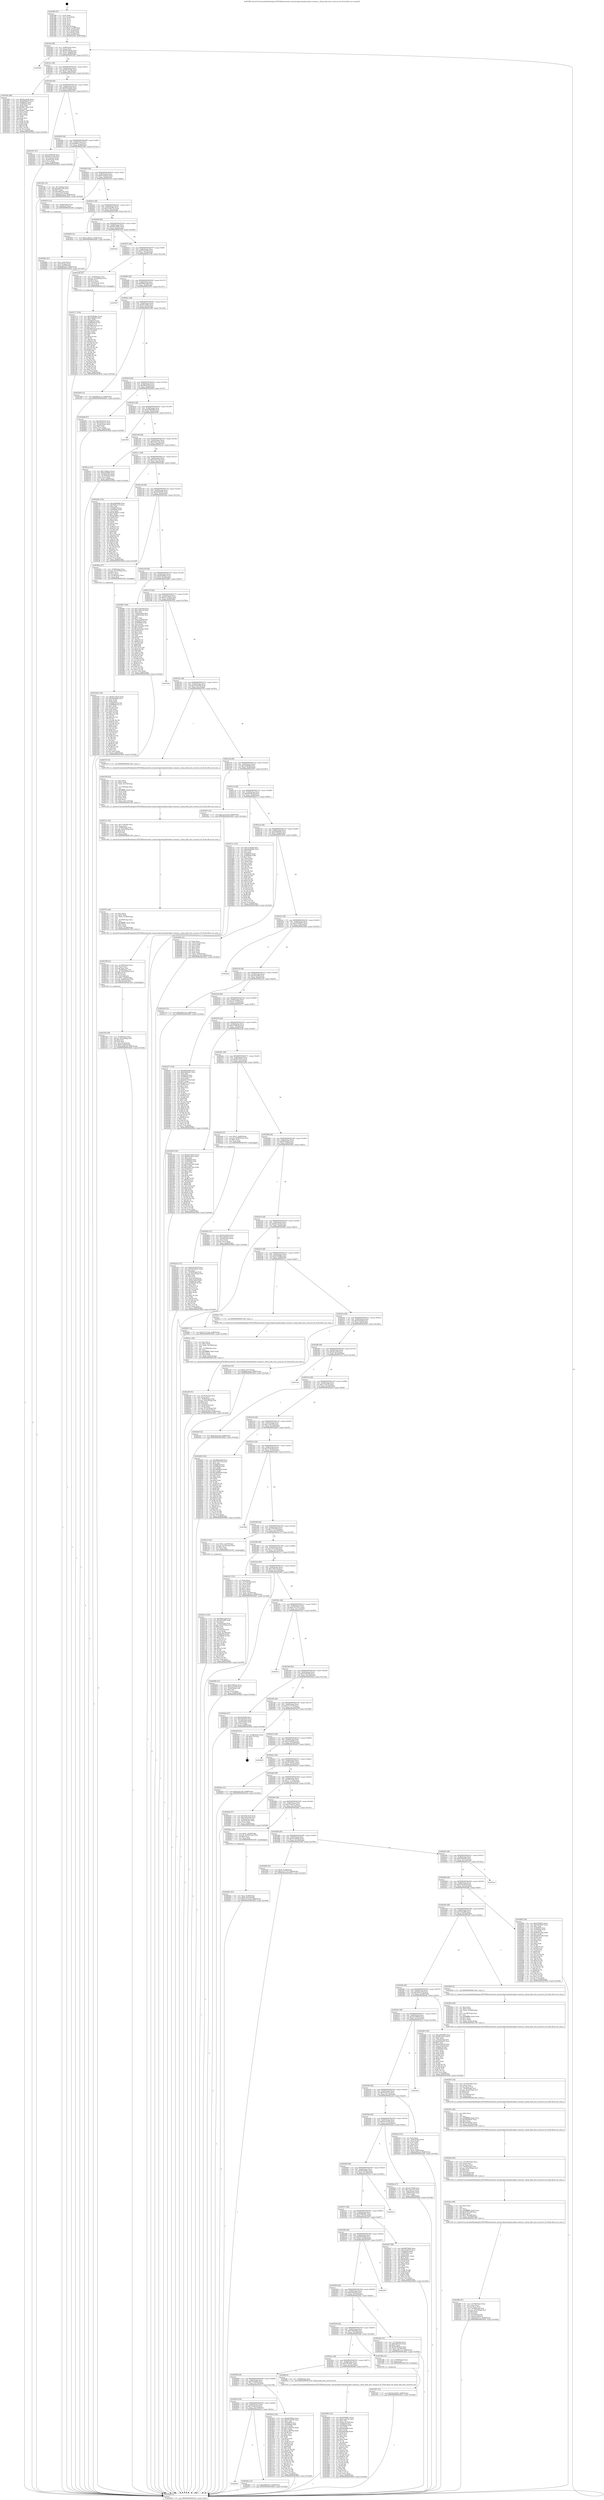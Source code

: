 digraph "0x401f80" {
  label = "0x401f80 (/mnt/c/Users/mathe/Desktop/tcc/POCII/binaries/extr_linuxarchpowerpckernelpci-common.c_fixup_hide_host_resource_fsl_Final-ollvm.out::main(0))"
  labelloc = "t"
  node[shape=record]

  Entry [label="",width=0.3,height=0.3,shape=circle,fillcolor=black,style=filled]
  "0x401faf" [label="{
     0x401faf [29]\l
     | [instrs]\l
     &nbsp;&nbsp;0x401faf \<+3\>: mov -0x80(%rbp),%eax\l
     &nbsp;&nbsp;0x401fb2 \<+2\>: mov %eax,%ecx\l
     &nbsp;&nbsp;0x401fb4 \<+6\>: sub $0x83ac8e3b,%ecx\l
     &nbsp;&nbsp;0x401fba \<+6\>: mov %eax,-0x84(%rbp)\l
     &nbsp;&nbsp;0x401fc0 \<+6\>: mov %ecx,-0x88(%rbp)\l
     &nbsp;&nbsp;0x401fc6 \<+6\>: je 00000000004035f5 \<main+0x1675\>\l
  }"]
  "0x4035f5" [label="{
     0x4035f5\l
  }", style=dashed]
  "0x401fcc" [label="{
     0x401fcc [28]\l
     | [instrs]\l
     &nbsp;&nbsp;0x401fcc \<+5\>: jmp 0000000000401fd1 \<main+0x51\>\l
     &nbsp;&nbsp;0x401fd1 \<+6\>: mov -0x84(%rbp),%eax\l
     &nbsp;&nbsp;0x401fd7 \<+5\>: sub $0x841d116b,%eax\l
     &nbsp;&nbsp;0x401fdc \<+6\>: mov %eax,-0x8c(%rbp)\l
     &nbsp;&nbsp;0x401fe2 \<+6\>: je 0000000000403262 \<main+0x12e2\>\l
  }"]
  Exit [label="",width=0.3,height=0.3,shape=circle,fillcolor=black,style=filled,peripheries=2]
  "0x403262" [label="{
     0x403262 [88]\l
     | [instrs]\l
     &nbsp;&nbsp;0x403262 \<+5\>: mov $0x83ac8e3b,%eax\l
     &nbsp;&nbsp;0x403267 \<+5\>: mov $0xb40e6ef7,%ecx\l
     &nbsp;&nbsp;0x40326c \<+7\>: mov 0x406078,%edx\l
     &nbsp;&nbsp;0x403273 \<+7\>: mov 0x406060,%esi\l
     &nbsp;&nbsp;0x40327a \<+2\>: mov %edx,%edi\l
     &nbsp;&nbsp;0x40327c \<+6\>: add $0x98173dee,%edi\l
     &nbsp;&nbsp;0x403282 \<+3\>: sub $0x1,%edi\l
     &nbsp;&nbsp;0x403285 \<+6\>: sub $0x98173dee,%edi\l
     &nbsp;&nbsp;0x40328b \<+3\>: imul %edi,%edx\l
     &nbsp;&nbsp;0x40328e \<+3\>: and $0x1,%edx\l
     &nbsp;&nbsp;0x403291 \<+3\>: cmp $0x0,%edx\l
     &nbsp;&nbsp;0x403294 \<+4\>: sete %r8b\l
     &nbsp;&nbsp;0x403298 \<+3\>: cmp $0xa,%esi\l
     &nbsp;&nbsp;0x40329b \<+4\>: setl %r9b\l
     &nbsp;&nbsp;0x40329f \<+3\>: mov %r8b,%r10b\l
     &nbsp;&nbsp;0x4032a2 \<+3\>: and %r9b,%r10b\l
     &nbsp;&nbsp;0x4032a5 \<+3\>: xor %r9b,%r8b\l
     &nbsp;&nbsp;0x4032a8 \<+3\>: or %r8b,%r10b\l
     &nbsp;&nbsp;0x4032ab \<+4\>: test $0x1,%r10b\l
     &nbsp;&nbsp;0x4032af \<+3\>: cmovne %ecx,%eax\l
     &nbsp;&nbsp;0x4032b2 \<+3\>: mov %eax,-0x80(%rbp)\l
     &nbsp;&nbsp;0x4032b5 \<+5\>: jmp 0000000000403628 \<main+0x16a8\>\l
  }"]
  "0x401fe8" [label="{
     0x401fe8 [28]\l
     | [instrs]\l
     &nbsp;&nbsp;0x401fe8 \<+5\>: jmp 0000000000401fed \<main+0x6d\>\l
     &nbsp;&nbsp;0x401fed \<+6\>: mov -0x84(%rbp),%eax\l
     &nbsp;&nbsp;0x401ff3 \<+5\>: sub $0x88b34e2d,%eax\l
     &nbsp;&nbsp;0x401ff8 \<+6\>: mov %eax,-0x90(%rbp)\l
     &nbsp;&nbsp;0x401ffe \<+6\>: je 0000000000403247 \<main+0x12c7\>\l
  }"]
  "0x403397" [label="{
     0x403397 [12]\l
     | [instrs]\l
     &nbsp;&nbsp;0x403397 \<+7\>: movl $0x3e1b3b55,-0x80(%rbp)\l
     &nbsp;&nbsp;0x40339e \<+5\>: jmp 0000000000403628 \<main+0x16a8\>\l
  }"]
  "0x403247" [label="{
     0x403247 [27]\l
     | [instrs]\l
     &nbsp;&nbsp;0x403247 \<+5\>: mov $0x74bf4369,%eax\l
     &nbsp;&nbsp;0x40324c \<+5\>: mov $0x841d116b,%ecx\l
     &nbsp;&nbsp;0x403251 \<+3\>: mov -0x7c(%rbp),%edx\l
     &nbsp;&nbsp;0x403254 \<+3\>: cmp -0x50(%rbp),%edx\l
     &nbsp;&nbsp;0x403257 \<+3\>: cmovl %ecx,%eax\l
     &nbsp;&nbsp;0x40325a \<+3\>: mov %eax,-0x80(%rbp)\l
     &nbsp;&nbsp;0x40325d \<+5\>: jmp 0000000000403628 \<main+0x16a8\>\l
  }"]
  "0x402004" [label="{
     0x402004 [28]\l
     | [instrs]\l
     &nbsp;&nbsp;0x402004 \<+5\>: jmp 0000000000402009 \<main+0x89\>\l
     &nbsp;&nbsp;0x402009 \<+6\>: mov -0x84(%rbp),%eax\l
     &nbsp;&nbsp;0x40200f \<+5\>: sub $0x89fc2cc2,%eax\l
     &nbsp;&nbsp;0x402014 \<+6\>: mov %eax,-0x94(%rbp)\l
     &nbsp;&nbsp;0x40201a \<+6\>: je 000000000040336c \<main+0x13ec\>\l
  }"]
  "0x4032d5" [label="{
     0x4032d5 [139]\l
     | [instrs]\l
     &nbsp;&nbsp;0x4032d5 \<+5\>: mov $0x83ac8e3b,%edx\l
     &nbsp;&nbsp;0x4032da \<+5\>: mov $0x9dce46fa,%esi\l
     &nbsp;&nbsp;0x4032df \<+3\>: mov $0x1,%r8b\l
     &nbsp;&nbsp;0x4032e2 \<+3\>: xor %r9d,%r9d\l
     &nbsp;&nbsp;0x4032e5 \<+8\>: mov 0x406078,%r10d\l
     &nbsp;&nbsp;0x4032ed \<+8\>: mov 0x406060,%r11d\l
     &nbsp;&nbsp;0x4032f5 \<+4\>: sub $0x1,%r9d\l
     &nbsp;&nbsp;0x4032f9 \<+3\>: mov %r10d,%ebx\l
     &nbsp;&nbsp;0x4032fc \<+3\>: add %r9d,%ebx\l
     &nbsp;&nbsp;0x4032ff \<+4\>: imul %ebx,%r10d\l
     &nbsp;&nbsp;0x403303 \<+4\>: and $0x1,%r10d\l
     &nbsp;&nbsp;0x403307 \<+4\>: cmp $0x0,%r10d\l
     &nbsp;&nbsp;0x40330b \<+4\>: sete %r14b\l
     &nbsp;&nbsp;0x40330f \<+4\>: cmp $0xa,%r11d\l
     &nbsp;&nbsp;0x403313 \<+4\>: setl %r15b\l
     &nbsp;&nbsp;0x403317 \<+3\>: mov %r14b,%r12b\l
     &nbsp;&nbsp;0x40331a \<+4\>: xor $0xff,%r12b\l
     &nbsp;&nbsp;0x40331e \<+3\>: mov %r15b,%r13b\l
     &nbsp;&nbsp;0x403321 \<+4\>: xor $0xff,%r13b\l
     &nbsp;&nbsp;0x403325 \<+4\>: xor $0x0,%r8b\l
     &nbsp;&nbsp;0x403329 \<+3\>: mov %r12b,%al\l
     &nbsp;&nbsp;0x40332c \<+2\>: and $0x0,%al\l
     &nbsp;&nbsp;0x40332e \<+3\>: and %r8b,%r14b\l
     &nbsp;&nbsp;0x403331 \<+3\>: mov %r13b,%cl\l
     &nbsp;&nbsp;0x403334 \<+3\>: and $0x0,%cl\l
     &nbsp;&nbsp;0x403337 \<+3\>: and %r8b,%r15b\l
     &nbsp;&nbsp;0x40333a \<+3\>: or %r14b,%al\l
     &nbsp;&nbsp;0x40333d \<+3\>: or %r15b,%cl\l
     &nbsp;&nbsp;0x403340 \<+2\>: xor %cl,%al\l
     &nbsp;&nbsp;0x403342 \<+3\>: or %r13b,%r12b\l
     &nbsp;&nbsp;0x403345 \<+4\>: xor $0xff,%r12b\l
     &nbsp;&nbsp;0x403349 \<+4\>: or $0x0,%r8b\l
     &nbsp;&nbsp;0x40334d \<+3\>: and %r8b,%r12b\l
     &nbsp;&nbsp;0x403350 \<+3\>: or %r12b,%al\l
     &nbsp;&nbsp;0x403353 \<+2\>: test $0x1,%al\l
     &nbsp;&nbsp;0x403355 \<+3\>: cmovne %esi,%edx\l
     &nbsp;&nbsp;0x403358 \<+3\>: mov %edx,-0x80(%rbp)\l
     &nbsp;&nbsp;0x40335b \<+5\>: jmp 0000000000403628 \<main+0x16a8\>\l
  }"]
  "0x40336c" [label="{
     0x40336c [31]\l
     | [instrs]\l
     &nbsp;&nbsp;0x40336c \<+3\>: mov -0x7c(%rbp),%eax\l
     &nbsp;&nbsp;0x40336f \<+5\>: add $0xafbf2234,%eax\l
     &nbsp;&nbsp;0x403374 \<+3\>: add $0x1,%eax\l
     &nbsp;&nbsp;0x403377 \<+5\>: sub $0xafbf2234,%eax\l
     &nbsp;&nbsp;0x40337c \<+3\>: mov %eax,-0x7c(%rbp)\l
     &nbsp;&nbsp;0x40337f \<+7\>: movl $0x88b34e2d,-0x80(%rbp)\l
     &nbsp;&nbsp;0x403386 \<+5\>: jmp 0000000000403628 \<main+0x16a8\>\l
  }"]
  "0x402020" [label="{
     0x402020 [28]\l
     | [instrs]\l
     &nbsp;&nbsp;0x402020 \<+5\>: jmp 0000000000402025 \<main+0xa5\>\l
     &nbsp;&nbsp;0x402025 \<+6\>: mov -0x84(%rbp),%eax\l
     &nbsp;&nbsp;0x40202b \<+5\>: sub $0x91a0e974,%eax\l
     &nbsp;&nbsp;0x402030 \<+6\>: mov %eax,-0x98(%rbp)\l
     &nbsp;&nbsp;0x402036 \<+6\>: je 000000000040267d \<main+0x6fd\>\l
  }"]
  "0x403171" [label="{
     0x403171 [150]\l
     | [instrs]\l
     &nbsp;&nbsp;0x403171 \<+5\>: mov $0x60209dbc,%edx\l
     &nbsp;&nbsp;0x403176 \<+5\>: mov $0xced804fe,%esi\l
     &nbsp;&nbsp;0x40317b \<+3\>: mov $0x1,%r8b\l
     &nbsp;&nbsp;0x40317e \<+8\>: mov 0x406078,%r9d\l
     &nbsp;&nbsp;0x403186 \<+8\>: mov 0x406060,%r10d\l
     &nbsp;&nbsp;0x40318e \<+3\>: mov %r9d,%r11d\l
     &nbsp;&nbsp;0x403191 \<+7\>: add $0x589ced14,%r11d\l
     &nbsp;&nbsp;0x403198 \<+4\>: sub $0x1,%r11d\l
     &nbsp;&nbsp;0x40319c \<+7\>: sub $0x589ced14,%r11d\l
     &nbsp;&nbsp;0x4031a3 \<+4\>: imul %r11d,%r9d\l
     &nbsp;&nbsp;0x4031a7 \<+4\>: and $0x1,%r9d\l
     &nbsp;&nbsp;0x4031ab \<+4\>: cmp $0x0,%r9d\l
     &nbsp;&nbsp;0x4031af \<+3\>: sete %bl\l
     &nbsp;&nbsp;0x4031b2 \<+4\>: cmp $0xa,%r10d\l
     &nbsp;&nbsp;0x4031b6 \<+4\>: setl %r14b\l
     &nbsp;&nbsp;0x4031ba \<+3\>: mov %bl,%r15b\l
     &nbsp;&nbsp;0x4031bd \<+4\>: xor $0xff,%r15b\l
     &nbsp;&nbsp;0x4031c1 \<+3\>: mov %r14b,%r12b\l
     &nbsp;&nbsp;0x4031c4 \<+4\>: xor $0xff,%r12b\l
     &nbsp;&nbsp;0x4031c8 \<+4\>: xor $0x1,%r8b\l
     &nbsp;&nbsp;0x4031cc \<+3\>: mov %r15b,%r13b\l
     &nbsp;&nbsp;0x4031cf \<+4\>: and $0xff,%r13b\l
     &nbsp;&nbsp;0x4031d3 \<+3\>: and %r8b,%bl\l
     &nbsp;&nbsp;0x4031d6 \<+3\>: mov %r12b,%al\l
     &nbsp;&nbsp;0x4031d9 \<+2\>: and $0xff,%al\l
     &nbsp;&nbsp;0x4031db \<+3\>: and %r8b,%r14b\l
     &nbsp;&nbsp;0x4031de \<+3\>: or %bl,%r13b\l
     &nbsp;&nbsp;0x4031e1 \<+3\>: or %r14b,%al\l
     &nbsp;&nbsp;0x4031e4 \<+3\>: xor %al,%r13b\l
     &nbsp;&nbsp;0x4031e7 \<+3\>: or %r12b,%r15b\l
     &nbsp;&nbsp;0x4031ea \<+4\>: xor $0xff,%r15b\l
     &nbsp;&nbsp;0x4031ee \<+4\>: or $0x1,%r8b\l
     &nbsp;&nbsp;0x4031f2 \<+3\>: and %r8b,%r15b\l
     &nbsp;&nbsp;0x4031f5 \<+3\>: or %r15b,%r13b\l
     &nbsp;&nbsp;0x4031f8 \<+4\>: test $0x1,%r13b\l
     &nbsp;&nbsp;0x4031fc \<+3\>: cmovne %esi,%edx\l
     &nbsp;&nbsp;0x4031ff \<+3\>: mov %edx,-0x80(%rbp)\l
     &nbsp;&nbsp;0x403202 \<+5\>: jmp 0000000000403628 \<main+0x16a8\>\l
  }"]
  "0x40267d" [label="{
     0x40267d [13]\l
     | [instrs]\l
     &nbsp;&nbsp;0x40267d \<+4\>: mov -0x48(%rbp),%rax\l
     &nbsp;&nbsp;0x402681 \<+4\>: mov 0x8(%rax),%rdi\l
     &nbsp;&nbsp;0x402685 \<+5\>: call 0000000000401060 \<atoi@plt\>\l
     | [calls]\l
     &nbsp;&nbsp;0x401060 \{1\} (unknown)\l
  }"]
  "0x40203c" [label="{
     0x40203c [28]\l
     | [instrs]\l
     &nbsp;&nbsp;0x40203c \<+5\>: jmp 0000000000402041 \<main+0xc1\>\l
     &nbsp;&nbsp;0x402041 \<+6\>: mov -0x84(%rbp),%eax\l
     &nbsp;&nbsp;0x402047 \<+5\>: sub $0x91e8276c,%eax\l
     &nbsp;&nbsp;0x40204c \<+6\>: mov %eax,-0x9c(%rbp)\l
     &nbsp;&nbsp;0x402052 \<+6\>: je 000000000040309f \<main+0x111f\>\l
  }"]
  "0x403008" [label="{
     0x403008 [151]\l
     | [instrs]\l
     &nbsp;&nbsp;0x403008 \<+5\>: mov $0xd7058f13,%eax\l
     &nbsp;&nbsp;0x40300d \<+5\>: mov $0x91e8276c,%ecx\l
     &nbsp;&nbsp;0x403012 \<+2\>: mov $0x1,%dl\l
     &nbsp;&nbsp;0x403014 \<+7\>: movl $0x0,-0x78(%rbp)\l
     &nbsp;&nbsp;0x40301b \<+7\>: mov 0x406078,%esi\l
     &nbsp;&nbsp;0x403022 \<+8\>: mov 0x406060,%r8d\l
     &nbsp;&nbsp;0x40302a \<+3\>: mov %esi,%r9d\l
     &nbsp;&nbsp;0x40302d \<+7\>: sub $0x69e0fdbf,%r9d\l
     &nbsp;&nbsp;0x403034 \<+4\>: sub $0x1,%r9d\l
     &nbsp;&nbsp;0x403038 \<+7\>: add $0x69e0fdbf,%r9d\l
     &nbsp;&nbsp;0x40303f \<+4\>: imul %r9d,%esi\l
     &nbsp;&nbsp;0x403043 \<+3\>: and $0x1,%esi\l
     &nbsp;&nbsp;0x403046 \<+3\>: cmp $0x0,%esi\l
     &nbsp;&nbsp;0x403049 \<+4\>: sete %r10b\l
     &nbsp;&nbsp;0x40304d \<+4\>: cmp $0xa,%r8d\l
     &nbsp;&nbsp;0x403051 \<+4\>: setl %r11b\l
     &nbsp;&nbsp;0x403055 \<+3\>: mov %r10b,%bl\l
     &nbsp;&nbsp;0x403058 \<+3\>: xor $0xff,%bl\l
     &nbsp;&nbsp;0x40305b \<+3\>: mov %r11b,%r14b\l
     &nbsp;&nbsp;0x40305e \<+4\>: xor $0xff,%r14b\l
     &nbsp;&nbsp;0x403062 \<+3\>: xor $0x1,%dl\l
     &nbsp;&nbsp;0x403065 \<+3\>: mov %bl,%r15b\l
     &nbsp;&nbsp;0x403068 \<+4\>: and $0xff,%r15b\l
     &nbsp;&nbsp;0x40306c \<+3\>: and %dl,%r10b\l
     &nbsp;&nbsp;0x40306f \<+3\>: mov %r14b,%r12b\l
     &nbsp;&nbsp;0x403072 \<+4\>: and $0xff,%r12b\l
     &nbsp;&nbsp;0x403076 \<+3\>: and %dl,%r11b\l
     &nbsp;&nbsp;0x403079 \<+3\>: or %r10b,%r15b\l
     &nbsp;&nbsp;0x40307c \<+3\>: or %r11b,%r12b\l
     &nbsp;&nbsp;0x40307f \<+3\>: xor %r12b,%r15b\l
     &nbsp;&nbsp;0x403082 \<+3\>: or %r14b,%bl\l
     &nbsp;&nbsp;0x403085 \<+3\>: xor $0xff,%bl\l
     &nbsp;&nbsp;0x403088 \<+3\>: or $0x1,%dl\l
     &nbsp;&nbsp;0x40308b \<+2\>: and %dl,%bl\l
     &nbsp;&nbsp;0x40308d \<+3\>: or %bl,%r15b\l
     &nbsp;&nbsp;0x403090 \<+4\>: test $0x1,%r15b\l
     &nbsp;&nbsp;0x403094 \<+3\>: cmovne %ecx,%eax\l
     &nbsp;&nbsp;0x403097 \<+3\>: mov %eax,-0x80(%rbp)\l
     &nbsp;&nbsp;0x40309a \<+5\>: jmp 0000000000403628 \<main+0x16a8\>\l
  }"]
  "0x40309f" [label="{
     0x40309f [12]\l
     | [instrs]\l
     &nbsp;&nbsp;0x40309f \<+7\>: movl $0x21df53e5,-0x80(%rbp)\l
     &nbsp;&nbsp;0x4030a6 \<+5\>: jmp 0000000000403628 \<main+0x16a8\>\l
  }"]
  "0x402058" [label="{
     0x402058 [28]\l
     | [instrs]\l
     &nbsp;&nbsp;0x402058 \<+5\>: jmp 000000000040205d \<main+0xdd\>\l
     &nbsp;&nbsp;0x40205d \<+6\>: mov -0x84(%rbp),%eax\l
     &nbsp;&nbsp;0x402063 \<+5\>: sub $0x962a94b7,%eax\l
     &nbsp;&nbsp;0x402068 \<+6\>: mov %eax,-0xa0(%rbp)\l
     &nbsp;&nbsp;0x40206e \<+6\>: je 000000000040343f \<main+0x14bf\>\l
  }"]
  "0x402640" [label="{
     0x402640\l
  }", style=dashed]
  "0x40343f" [label="{
     0x40343f\l
  }", style=dashed]
  "0x402074" [label="{
     0x402074 [28]\l
     | [instrs]\l
     &nbsp;&nbsp;0x402074 \<+5\>: jmp 0000000000402079 \<main+0xf9\>\l
     &nbsp;&nbsp;0x402079 \<+6\>: mov -0x84(%rbp),%eax\l
     &nbsp;&nbsp;0x40207f \<+5\>: sub $0x97cde545,%eax\l
     &nbsp;&nbsp;0x402084 \<+6\>: mov %eax,-0xa4(%rbp)\l
     &nbsp;&nbsp;0x40208a \<+6\>: je 0000000000403156 \<main+0x11d6\>\l
  }"]
  "0x402d4a" [label="{
     0x402d4a [12]\l
     | [instrs]\l
     &nbsp;&nbsp;0x402d4a \<+7\>: movl $0xd49b93f3,-0x80(%rbp)\l
     &nbsp;&nbsp;0x402d51 \<+5\>: jmp 0000000000403628 \<main+0x16a8\>\l
  }"]
  "0x403156" [label="{
     0x403156 [27]\l
     | [instrs]\l
     &nbsp;&nbsp;0x403156 \<+4\>: mov -0x58(%rbp),%rax\l
     &nbsp;&nbsp;0x40315a \<+4\>: movslq -0x78(%rbp),%rcx\l
     &nbsp;&nbsp;0x40315e \<+4\>: shl $0x5,%rcx\l
     &nbsp;&nbsp;0x403162 \<+3\>: add %rcx,%rax\l
     &nbsp;&nbsp;0x403165 \<+4\>: mov 0x10(%rax),%rax\l
     &nbsp;&nbsp;0x403169 \<+3\>: mov %rax,%rdi\l
     &nbsp;&nbsp;0x40316c \<+5\>: call 0000000000401030 \<free@plt\>\l
     | [calls]\l
     &nbsp;&nbsp;0x401030 \{1\} (unknown)\l
  }"]
  "0x402090" [label="{
     0x402090 [28]\l
     | [instrs]\l
     &nbsp;&nbsp;0x402090 \<+5\>: jmp 0000000000402095 \<main+0x115\>\l
     &nbsp;&nbsp;0x402095 \<+6\>: mov -0x84(%rbp),%eax\l
     &nbsp;&nbsp;0x40209b \<+5\>: sub $0x9882ee98,%eax\l
     &nbsp;&nbsp;0x4020a0 \<+6\>: mov %eax,-0xa8(%rbp)\l
     &nbsp;&nbsp;0x4020a6 \<+6\>: je 0000000000403547 \<main+0x15c7\>\l
  }"]
  "0x402624" [label="{
     0x402624 [28]\l
     | [instrs]\l
     &nbsp;&nbsp;0x402624 \<+5\>: jmp 0000000000402629 \<main+0x6a9\>\l
     &nbsp;&nbsp;0x402629 \<+6\>: mov -0x84(%rbp),%eax\l
     &nbsp;&nbsp;0x40262f \<+5\>: sub $0x7c4e6ace,%eax\l
     &nbsp;&nbsp;0x402634 \<+6\>: mov %eax,-0x174(%rbp)\l
     &nbsp;&nbsp;0x40263a \<+6\>: je 0000000000402d4a \<main+0xdca\>\l
  }"]
  "0x403547" [label="{
     0x403547\l
  }", style=dashed]
  "0x4020ac" [label="{
     0x4020ac [28]\l
     | [instrs]\l
     &nbsp;&nbsp;0x4020ac \<+5\>: jmp 00000000004020b1 \<main+0x131\>\l
     &nbsp;&nbsp;0x4020b1 \<+6\>: mov -0x84(%rbp),%eax\l
     &nbsp;&nbsp;0x4020b7 \<+5\>: sub $0x9dce46fa,%eax\l
     &nbsp;&nbsp;0x4020bc \<+6\>: mov %eax,-0xac(%rbp)\l
     &nbsp;&nbsp;0x4020c2 \<+6\>: je 0000000000403360 \<main+0x13e0\>\l
  }"]
  "0x4030c6" [label="{
     0x4030c6 [144]\l
     | [instrs]\l
     &nbsp;&nbsp;0x4030c6 \<+5\>: mov $0x60209dbc,%eax\l
     &nbsp;&nbsp;0x4030cb \<+5\>: mov $0x97cde545,%ecx\l
     &nbsp;&nbsp;0x4030d0 \<+2\>: mov $0x1,%dl\l
     &nbsp;&nbsp;0x4030d2 \<+7\>: mov 0x406078,%esi\l
     &nbsp;&nbsp;0x4030d9 \<+7\>: mov 0x406060,%edi\l
     &nbsp;&nbsp;0x4030e0 \<+3\>: mov %esi,%r8d\l
     &nbsp;&nbsp;0x4030e3 \<+7\>: add $0xa126079a,%r8d\l
     &nbsp;&nbsp;0x4030ea \<+4\>: sub $0x1,%r8d\l
     &nbsp;&nbsp;0x4030ee \<+7\>: sub $0xa126079a,%r8d\l
     &nbsp;&nbsp;0x4030f5 \<+4\>: imul %r8d,%esi\l
     &nbsp;&nbsp;0x4030f9 \<+3\>: and $0x1,%esi\l
     &nbsp;&nbsp;0x4030fc \<+3\>: cmp $0x0,%esi\l
     &nbsp;&nbsp;0x4030ff \<+4\>: sete %r9b\l
     &nbsp;&nbsp;0x403103 \<+3\>: cmp $0xa,%edi\l
     &nbsp;&nbsp;0x403106 \<+4\>: setl %r10b\l
     &nbsp;&nbsp;0x40310a \<+3\>: mov %r9b,%r11b\l
     &nbsp;&nbsp;0x40310d \<+4\>: xor $0xff,%r11b\l
     &nbsp;&nbsp;0x403111 \<+3\>: mov %r10b,%bl\l
     &nbsp;&nbsp;0x403114 \<+3\>: xor $0xff,%bl\l
     &nbsp;&nbsp;0x403117 \<+3\>: xor $0x1,%dl\l
     &nbsp;&nbsp;0x40311a \<+3\>: mov %r11b,%r14b\l
     &nbsp;&nbsp;0x40311d \<+4\>: and $0xff,%r14b\l
     &nbsp;&nbsp;0x403121 \<+3\>: and %dl,%r9b\l
     &nbsp;&nbsp;0x403124 \<+3\>: mov %bl,%r15b\l
     &nbsp;&nbsp;0x403127 \<+4\>: and $0xff,%r15b\l
     &nbsp;&nbsp;0x40312b \<+3\>: and %dl,%r10b\l
     &nbsp;&nbsp;0x40312e \<+3\>: or %r9b,%r14b\l
     &nbsp;&nbsp;0x403131 \<+3\>: or %r10b,%r15b\l
     &nbsp;&nbsp;0x403134 \<+3\>: xor %r15b,%r14b\l
     &nbsp;&nbsp;0x403137 \<+3\>: or %bl,%r11b\l
     &nbsp;&nbsp;0x40313a \<+4\>: xor $0xff,%r11b\l
     &nbsp;&nbsp;0x40313e \<+3\>: or $0x1,%dl\l
     &nbsp;&nbsp;0x403141 \<+3\>: and %dl,%r11b\l
     &nbsp;&nbsp;0x403144 \<+3\>: or %r11b,%r14b\l
     &nbsp;&nbsp;0x403147 \<+4\>: test $0x1,%r14b\l
     &nbsp;&nbsp;0x40314b \<+3\>: cmovne %ecx,%eax\l
     &nbsp;&nbsp;0x40314e \<+3\>: mov %eax,-0x80(%rbp)\l
     &nbsp;&nbsp;0x403151 \<+5\>: jmp 0000000000403628 \<main+0x16a8\>\l
  }"]
  "0x403360" [label="{
     0x403360 [12]\l
     | [instrs]\l
     &nbsp;&nbsp;0x403360 \<+7\>: movl $0x89fc2cc2,-0x80(%rbp)\l
     &nbsp;&nbsp;0x403367 \<+5\>: jmp 0000000000403628 \<main+0x16a8\>\l
  }"]
  "0x4020c8" [label="{
     0x4020c8 [28]\l
     | [instrs]\l
     &nbsp;&nbsp;0x4020c8 \<+5\>: jmp 00000000004020cd \<main+0x14d\>\l
     &nbsp;&nbsp;0x4020cd \<+6\>: mov -0x84(%rbp),%eax\l
     &nbsp;&nbsp;0x4020d3 \<+5\>: sub $0x9f60dc50,%eax\l
     &nbsp;&nbsp;0x4020d8 \<+6\>: mov %eax,-0xb0(%rbp)\l
     &nbsp;&nbsp;0x4020de \<+6\>: je 000000000040269f \<main+0x71f\>\l
  }"]
  "0x402608" [label="{
     0x402608 [28]\l
     | [instrs]\l
     &nbsp;&nbsp;0x402608 \<+5\>: jmp 000000000040260d \<main+0x68d\>\l
     &nbsp;&nbsp;0x40260d \<+6\>: mov -0x84(%rbp),%eax\l
     &nbsp;&nbsp;0x402613 \<+5\>: sub $0x792cf6d5,%eax\l
     &nbsp;&nbsp;0x402618 \<+6\>: mov %eax,-0x170(%rbp)\l
     &nbsp;&nbsp;0x40261e \<+6\>: je 00000000004030c6 \<main+0x1146\>\l
  }"]
  "0x40269f" [label="{
     0x40269f [27]\l
     | [instrs]\l
     &nbsp;&nbsp;0x40269f \<+5\>: mov $0x4283dcf5,%eax\l
     &nbsp;&nbsp;0x4026a4 \<+5\>: mov $0x37afa3e1,%ecx\l
     &nbsp;&nbsp;0x4026a9 \<+3\>: mov -0x30(%rbp),%edx\l
     &nbsp;&nbsp;0x4026ac \<+3\>: cmp $0x0,%edx\l
     &nbsp;&nbsp;0x4026af \<+3\>: cmove %ecx,%eax\l
     &nbsp;&nbsp;0x4026b2 \<+3\>: mov %eax,-0x80(%rbp)\l
     &nbsp;&nbsp;0x4026b5 \<+5\>: jmp 0000000000403628 \<main+0x16a8\>\l
  }"]
  "0x4020e4" [label="{
     0x4020e4 [28]\l
     | [instrs]\l
     &nbsp;&nbsp;0x4020e4 \<+5\>: jmp 00000000004020e9 \<main+0x169\>\l
     &nbsp;&nbsp;0x4020e9 \<+6\>: mov -0x84(%rbp),%eax\l
     &nbsp;&nbsp;0x4020ef \<+5\>: sub $0xad9d4890,%eax\l
     &nbsp;&nbsp;0x4020f4 \<+6\>: mov %eax,-0xb4(%rbp)\l
     &nbsp;&nbsp;0x4020fa \<+6\>: je 0000000000403593 \<main+0x1613\>\l
  }"]
  "0x402fff" [label="{
     0x402fff [9]\l
     | [instrs]\l
     &nbsp;&nbsp;0x402fff \<+4\>: mov -0x58(%rbp),%rdi\l
     &nbsp;&nbsp;0x403003 \<+5\>: call 00000000004015c0 \<fixup_hide_host_resource_fsl\>\l
     | [calls]\l
     &nbsp;&nbsp;0x4015c0 \{1\} (/mnt/c/Users/mathe/Desktop/tcc/POCII/binaries/extr_linuxarchpowerpckernelpci-common.c_fixup_hide_host_resource_fsl_Final-ollvm.out::fixup_hide_host_resource_fsl)\l
  }"]
  "0x403593" [label="{
     0x403593\l
  }", style=dashed]
  "0x402100" [label="{
     0x402100 [28]\l
     | [instrs]\l
     &nbsp;&nbsp;0x402100 \<+5\>: jmp 0000000000402105 \<main+0x185\>\l
     &nbsp;&nbsp;0x402105 \<+6\>: mov -0x84(%rbp),%eax\l
     &nbsp;&nbsp;0x40210b \<+5\>: sub $0xb2d47c3e,%eax\l
     &nbsp;&nbsp;0x402110 \<+6\>: mov %eax,-0xb8(%rbp)\l
     &nbsp;&nbsp;0x402116 \<+6\>: je 0000000000402cac \<main+0xd2c\>\l
  }"]
  "0x4025ec" [label="{
     0x4025ec [28]\l
     | [instrs]\l
     &nbsp;&nbsp;0x4025ec \<+5\>: jmp 00000000004025f1 \<main+0x671\>\l
     &nbsp;&nbsp;0x4025f1 \<+6\>: mov -0x84(%rbp),%eax\l
     &nbsp;&nbsp;0x4025f7 \<+5\>: sub $0x780cf367,%eax\l
     &nbsp;&nbsp;0x4025fc \<+6\>: mov %eax,-0x16c(%rbp)\l
     &nbsp;&nbsp;0x402602 \<+6\>: je 0000000000402fff \<main+0x107f\>\l
  }"]
  "0x402cac" [label="{
     0x402cac [27]\l
     | [instrs]\l
     &nbsp;&nbsp;0x402cac \<+5\>: mov $0x7c4e6ace,%eax\l
     &nbsp;&nbsp;0x402cb1 \<+5\>: mov $0xfc56586e,%ecx\l
     &nbsp;&nbsp;0x402cb6 \<+3\>: mov -0x74(%rbp),%edx\l
     &nbsp;&nbsp;0x402cb9 \<+3\>: cmp -0x70(%rbp),%edx\l
     &nbsp;&nbsp;0x402cbc \<+3\>: cmovl %ecx,%eax\l
     &nbsp;&nbsp;0x402cbf \<+3\>: mov %eax,-0x80(%rbp)\l
     &nbsp;&nbsp;0x402cc2 \<+5\>: jmp 0000000000403628 \<main+0x16a8\>\l
  }"]
  "0x40211c" [label="{
     0x40211c [28]\l
     | [instrs]\l
     &nbsp;&nbsp;0x40211c \<+5\>: jmp 0000000000402121 \<main+0x1a1\>\l
     &nbsp;&nbsp;0x402121 \<+6\>: mov -0x84(%rbp),%eax\l
     &nbsp;&nbsp;0x402127 \<+5\>: sub $0xb35ca7e4,%eax\l
     &nbsp;&nbsp;0x40212c \<+6\>: mov %eax,-0xbc(%rbp)\l
     &nbsp;&nbsp;0x402132 \<+6\>: je 0000000000402e6b \<main+0xeeb\>\l
  }"]
  "0x40338b" [label="{
     0x40338b [12]\l
     | [instrs]\l
     &nbsp;&nbsp;0x40338b \<+4\>: mov -0x58(%rbp),%rax\l
     &nbsp;&nbsp;0x40338f \<+3\>: mov %rax,%rdi\l
     &nbsp;&nbsp;0x403392 \<+5\>: call 0000000000401030 \<free@plt\>\l
     | [calls]\l
     &nbsp;&nbsp;0x401030 \{1\} (unknown)\l
  }"]
  "0x402e6b" [label="{
     0x402e6b [144]\l
     | [instrs]\l
     &nbsp;&nbsp;0x402e6b \<+5\>: mov $0xad9d4890,%eax\l
     &nbsp;&nbsp;0x402e70 \<+5\>: mov $0x5481ca7d,%ecx\l
     &nbsp;&nbsp;0x402e75 \<+2\>: mov $0x1,%dl\l
     &nbsp;&nbsp;0x402e77 \<+7\>: mov 0x406078,%esi\l
     &nbsp;&nbsp;0x402e7e \<+7\>: mov 0x406060,%edi\l
     &nbsp;&nbsp;0x402e85 \<+3\>: mov %esi,%r8d\l
     &nbsp;&nbsp;0x402e88 \<+7\>: add $0x4e36b01c,%r8d\l
     &nbsp;&nbsp;0x402e8f \<+4\>: sub $0x1,%r8d\l
     &nbsp;&nbsp;0x402e93 \<+7\>: sub $0x4e36b01c,%r8d\l
     &nbsp;&nbsp;0x402e9a \<+4\>: imul %r8d,%esi\l
     &nbsp;&nbsp;0x402e9e \<+3\>: and $0x1,%esi\l
     &nbsp;&nbsp;0x402ea1 \<+3\>: cmp $0x0,%esi\l
     &nbsp;&nbsp;0x402ea4 \<+4\>: sete %r9b\l
     &nbsp;&nbsp;0x402ea8 \<+3\>: cmp $0xa,%edi\l
     &nbsp;&nbsp;0x402eab \<+4\>: setl %r10b\l
     &nbsp;&nbsp;0x402eaf \<+3\>: mov %r9b,%r11b\l
     &nbsp;&nbsp;0x402eb2 \<+4\>: xor $0xff,%r11b\l
     &nbsp;&nbsp;0x402eb6 \<+3\>: mov %r10b,%bl\l
     &nbsp;&nbsp;0x402eb9 \<+3\>: xor $0xff,%bl\l
     &nbsp;&nbsp;0x402ebc \<+3\>: xor $0x1,%dl\l
     &nbsp;&nbsp;0x402ebf \<+3\>: mov %r11b,%r14b\l
     &nbsp;&nbsp;0x402ec2 \<+4\>: and $0xff,%r14b\l
     &nbsp;&nbsp;0x402ec6 \<+3\>: and %dl,%r9b\l
     &nbsp;&nbsp;0x402ec9 \<+3\>: mov %bl,%r15b\l
     &nbsp;&nbsp;0x402ecc \<+4\>: and $0xff,%r15b\l
     &nbsp;&nbsp;0x402ed0 \<+3\>: and %dl,%r10b\l
     &nbsp;&nbsp;0x402ed3 \<+3\>: or %r9b,%r14b\l
     &nbsp;&nbsp;0x402ed6 \<+3\>: or %r10b,%r15b\l
     &nbsp;&nbsp;0x402ed9 \<+3\>: xor %r15b,%r14b\l
     &nbsp;&nbsp;0x402edc \<+3\>: or %bl,%r11b\l
     &nbsp;&nbsp;0x402edf \<+4\>: xor $0xff,%r11b\l
     &nbsp;&nbsp;0x402ee3 \<+3\>: or $0x1,%dl\l
     &nbsp;&nbsp;0x402ee6 \<+3\>: and %dl,%r11b\l
     &nbsp;&nbsp;0x402ee9 \<+3\>: or %r11b,%r14b\l
     &nbsp;&nbsp;0x402eec \<+4\>: test $0x1,%r14b\l
     &nbsp;&nbsp;0x402ef0 \<+3\>: cmovne %ecx,%eax\l
     &nbsp;&nbsp;0x402ef3 \<+3\>: mov %eax,-0x80(%rbp)\l
     &nbsp;&nbsp;0x402ef6 \<+5\>: jmp 0000000000403628 \<main+0x16a8\>\l
  }"]
  "0x402138" [label="{
     0x402138 [28]\l
     | [instrs]\l
     &nbsp;&nbsp;0x402138 \<+5\>: jmp 000000000040213d \<main+0x1bd\>\l
     &nbsp;&nbsp;0x40213d \<+6\>: mov -0x84(%rbp),%eax\l
     &nbsp;&nbsp;0x402143 \<+5\>: sub $0xb40e6ef7,%eax\l
     &nbsp;&nbsp;0x402148 \<+6\>: mov %eax,-0xc0(%rbp)\l
     &nbsp;&nbsp;0x40214e \<+6\>: je 00000000004032ba \<main+0x133a\>\l
  }"]
  "0x4025d0" [label="{
     0x4025d0 [28]\l
     | [instrs]\l
     &nbsp;&nbsp;0x4025d0 \<+5\>: jmp 00000000004025d5 \<main+0x655\>\l
     &nbsp;&nbsp;0x4025d5 \<+6\>: mov -0x84(%rbp),%eax\l
     &nbsp;&nbsp;0x4025db \<+5\>: sub $0x74bf4369,%eax\l
     &nbsp;&nbsp;0x4025e0 \<+6\>: mov %eax,-0x168(%rbp)\l
     &nbsp;&nbsp;0x4025e6 \<+6\>: je 000000000040338b \<main+0x140b\>\l
  }"]
  "0x4032ba" [label="{
     0x4032ba [27]\l
     | [instrs]\l
     &nbsp;&nbsp;0x4032ba \<+4\>: mov -0x58(%rbp),%rax\l
     &nbsp;&nbsp;0x4032be \<+4\>: movslq -0x7c(%rbp),%rcx\l
     &nbsp;&nbsp;0x4032c2 \<+4\>: shl $0x5,%rcx\l
     &nbsp;&nbsp;0x4032c6 \<+3\>: add %rcx,%rax\l
     &nbsp;&nbsp;0x4032c9 \<+4\>: mov 0x18(%rax),%rax\l
     &nbsp;&nbsp;0x4032cd \<+3\>: mov %rax,%rdi\l
     &nbsp;&nbsp;0x4032d0 \<+5\>: call 0000000000401030 \<free@plt\>\l
     | [calls]\l
     &nbsp;&nbsp;0x401030 \{1\} (unknown)\l
  }"]
  "0x402154" [label="{
     0x402154 [28]\l
     | [instrs]\l
     &nbsp;&nbsp;0x402154 \<+5\>: jmp 0000000000402159 \<main+0x1d9\>\l
     &nbsp;&nbsp;0x402159 \<+6\>: mov -0x84(%rbp),%eax\l
     &nbsp;&nbsp;0x40215f \<+5\>: sub $0xb4bd9db2,%eax\l
     &nbsp;&nbsp;0x402164 \<+6\>: mov %eax,-0xc4(%rbp)\l
     &nbsp;&nbsp;0x40216a \<+6\>: je 0000000000402867 \<main+0x8e7\>\l
  }"]
  "0x402d2b" [label="{
     0x402d2b [31]\l
     | [instrs]\l
     &nbsp;&nbsp;0x402d2b \<+3\>: mov -0x74(%rbp),%eax\l
     &nbsp;&nbsp;0x402d2e \<+5\>: sub $0x6e9022c4,%eax\l
     &nbsp;&nbsp;0x402d33 \<+3\>: add $0x1,%eax\l
     &nbsp;&nbsp;0x402d36 \<+5\>: add $0x6e9022c4,%eax\l
     &nbsp;&nbsp;0x402d3b \<+3\>: mov %eax,-0x74(%rbp)\l
     &nbsp;&nbsp;0x402d3e \<+7\>: movl $0xb2d47c3e,-0x80(%rbp)\l
     &nbsp;&nbsp;0x402d45 \<+5\>: jmp 0000000000403628 \<main+0x16a8\>\l
  }"]
  "0x402867" [label="{
     0x402867 [164]\l
     | [instrs]\l
     &nbsp;&nbsp;0x402867 \<+5\>: mov $0x1518c8af,%eax\l
     &nbsp;&nbsp;0x40286c \<+5\>: mov $0x1a9fc1c0,%ecx\l
     &nbsp;&nbsp;0x402871 \<+2\>: mov $0x1,%dl\l
     &nbsp;&nbsp;0x402873 \<+3\>: mov -0x64(%rbp),%esi\l
     &nbsp;&nbsp;0x402876 \<+3\>: cmp -0x60(%rbp),%esi\l
     &nbsp;&nbsp;0x402879 \<+4\>: setl %dil\l
     &nbsp;&nbsp;0x40287d \<+4\>: and $0x1,%dil\l
     &nbsp;&nbsp;0x402881 \<+4\>: mov %dil,-0x29(%rbp)\l
     &nbsp;&nbsp;0x402885 \<+7\>: mov 0x406078,%esi\l
     &nbsp;&nbsp;0x40288c \<+8\>: mov 0x406060,%r8d\l
     &nbsp;&nbsp;0x402894 \<+3\>: mov %esi,%r9d\l
     &nbsp;&nbsp;0x402897 \<+7\>: add $0x1f23c6da,%r9d\l
     &nbsp;&nbsp;0x40289e \<+4\>: sub $0x1,%r9d\l
     &nbsp;&nbsp;0x4028a2 \<+7\>: sub $0x1f23c6da,%r9d\l
     &nbsp;&nbsp;0x4028a9 \<+4\>: imul %r9d,%esi\l
     &nbsp;&nbsp;0x4028ad \<+3\>: and $0x1,%esi\l
     &nbsp;&nbsp;0x4028b0 \<+3\>: cmp $0x0,%esi\l
     &nbsp;&nbsp;0x4028b3 \<+4\>: sete %dil\l
     &nbsp;&nbsp;0x4028b7 \<+4\>: cmp $0xa,%r8d\l
     &nbsp;&nbsp;0x4028bb \<+4\>: setl %r10b\l
     &nbsp;&nbsp;0x4028bf \<+3\>: mov %dil,%r11b\l
     &nbsp;&nbsp;0x4028c2 \<+4\>: xor $0xff,%r11b\l
     &nbsp;&nbsp;0x4028c6 \<+3\>: mov %r10b,%bl\l
     &nbsp;&nbsp;0x4028c9 \<+3\>: xor $0xff,%bl\l
     &nbsp;&nbsp;0x4028cc \<+3\>: xor $0x0,%dl\l
     &nbsp;&nbsp;0x4028cf \<+3\>: mov %r11b,%r14b\l
     &nbsp;&nbsp;0x4028d2 \<+4\>: and $0x0,%r14b\l
     &nbsp;&nbsp;0x4028d6 \<+3\>: and %dl,%dil\l
     &nbsp;&nbsp;0x4028d9 \<+3\>: mov %bl,%r15b\l
     &nbsp;&nbsp;0x4028dc \<+4\>: and $0x0,%r15b\l
     &nbsp;&nbsp;0x4028e0 \<+3\>: and %dl,%r10b\l
     &nbsp;&nbsp;0x4028e3 \<+3\>: or %dil,%r14b\l
     &nbsp;&nbsp;0x4028e6 \<+3\>: or %r10b,%r15b\l
     &nbsp;&nbsp;0x4028e9 \<+3\>: xor %r15b,%r14b\l
     &nbsp;&nbsp;0x4028ec \<+3\>: or %bl,%r11b\l
     &nbsp;&nbsp;0x4028ef \<+4\>: xor $0xff,%r11b\l
     &nbsp;&nbsp;0x4028f3 \<+3\>: or $0x0,%dl\l
     &nbsp;&nbsp;0x4028f6 \<+3\>: and %dl,%r11b\l
     &nbsp;&nbsp;0x4028f9 \<+3\>: or %r11b,%r14b\l
     &nbsp;&nbsp;0x4028fc \<+4\>: test $0x1,%r14b\l
     &nbsp;&nbsp;0x402900 \<+3\>: cmovne %ecx,%eax\l
     &nbsp;&nbsp;0x402903 \<+3\>: mov %eax,-0x80(%rbp)\l
     &nbsp;&nbsp;0x402906 \<+5\>: jmp 0000000000403628 \<main+0x16a8\>\l
  }"]
  "0x402170" [label="{
     0x402170 [28]\l
     | [instrs]\l
     &nbsp;&nbsp;0x402170 \<+5\>: jmp 0000000000402175 \<main+0x1f5\>\l
     &nbsp;&nbsp;0x402175 \<+6\>: mov -0x84(%rbp),%eax\l
     &nbsp;&nbsp;0x40217b \<+5\>: sub $0xbe514b22,%eax\l
     &nbsp;&nbsp;0x402180 \<+6\>: mov %eax,-0xc8(%rbp)\l
     &nbsp;&nbsp;0x402186 \<+6\>: je 000000000040350a \<main+0x158a\>\l
  }"]
  "0x4025b4" [label="{
     0x4025b4 [28]\l
     | [instrs]\l
     &nbsp;&nbsp;0x4025b4 \<+5\>: jmp 00000000004025b9 \<main+0x639\>\l
     &nbsp;&nbsp;0x4025b9 \<+6\>: mov -0x84(%rbp),%eax\l
     &nbsp;&nbsp;0x4025bf \<+5\>: sub $0x6e4fcb0d,%eax\l
     &nbsp;&nbsp;0x4025c4 \<+6\>: mov %eax,-0x164(%rbp)\l
     &nbsp;&nbsp;0x4025ca \<+6\>: je 0000000000402d2b \<main+0xdab\>\l
  }"]
  "0x40350a" [label="{
     0x40350a\l
  }", style=dashed]
  "0x40218c" [label="{
     0x40218c [28]\l
     | [instrs]\l
     &nbsp;&nbsp;0x40218c \<+5\>: jmp 0000000000402191 \<main+0x211\>\l
     &nbsp;&nbsp;0x402191 \<+6\>: mov -0x84(%rbp),%eax\l
     &nbsp;&nbsp;0x402197 \<+5\>: sub $0xc424c266,%eax\l
     &nbsp;&nbsp;0x40219c \<+6\>: mov %eax,-0xcc(%rbp)\l
     &nbsp;&nbsp;0x4021a2 \<+6\>: je 0000000000402703 \<main+0x783\>\l
  }"]
  "0x403587" [label="{
     0x403587\l
  }", style=dashed]
  "0x402703" [label="{
     0x402703 [5]\l
     | [instrs]\l
     &nbsp;&nbsp;0x402703 \<+5\>: call 0000000000401160 \<next_i\>\l
     | [calls]\l
     &nbsp;&nbsp;0x401160 \{1\} (/mnt/c/Users/mathe/Desktop/tcc/POCII/binaries/extr_linuxarchpowerpckernelpci-common.c_fixup_hide_host_resource_fsl_Final-ollvm.out::next_i)\l
  }"]
  "0x4021a8" [label="{
     0x4021a8 [28]\l
     | [instrs]\l
     &nbsp;&nbsp;0x4021a8 \<+5\>: jmp 00000000004021ad \<main+0x22d\>\l
     &nbsp;&nbsp;0x4021ad \<+6\>: mov -0x84(%rbp),%eax\l
     &nbsp;&nbsp;0x4021b3 \<+5\>: sub $0xced804fe,%eax\l
     &nbsp;&nbsp;0x4021b8 \<+6\>: mov %eax,-0xd0(%rbp)\l
     &nbsp;&nbsp;0x4021be \<+6\>: je 0000000000403207 \<main+0x1287\>\l
  }"]
  "0x402598" [label="{
     0x402598 [28]\l
     | [instrs]\l
     &nbsp;&nbsp;0x402598 \<+5\>: jmp 000000000040259d \<main+0x61d\>\l
     &nbsp;&nbsp;0x40259d \<+6\>: mov -0x84(%rbp),%eax\l
     &nbsp;&nbsp;0x4025a3 \<+5\>: sub $0x66f70d06,%eax\l
     &nbsp;&nbsp;0x4025a8 \<+6\>: mov %eax,-0x160(%rbp)\l
     &nbsp;&nbsp;0x4025ae \<+6\>: je 0000000000403587 \<main+0x1607\>\l
  }"]
  "0x403207" [label="{
     0x403207 [12]\l
     | [instrs]\l
     &nbsp;&nbsp;0x403207 \<+7\>: movl $0x1a73c144,-0x80(%rbp)\l
     &nbsp;&nbsp;0x40320e \<+5\>: jmp 0000000000403628 \<main+0x16a8\>\l
  }"]
  "0x4021c4" [label="{
     0x4021c4 [28]\l
     | [instrs]\l
     &nbsp;&nbsp;0x4021c4 \<+5\>: jmp 00000000004021c9 \<main+0x249\>\l
     &nbsp;&nbsp;0x4021c9 \<+6\>: mov -0x84(%rbp),%eax\l
     &nbsp;&nbsp;0x4021cf \<+5\>: sub $0xd2d58ca8,%eax\l
     &nbsp;&nbsp;0x4021d4 \<+6\>: mov %eax,-0xd4(%rbp)\l
     &nbsp;&nbsp;0x4021da \<+6\>: je 00000000004027e1 \<main+0x861\>\l
  }"]
  "0x402e07" [label="{
     0x402e07 [88]\l
     | [instrs]\l
     &nbsp;&nbsp;0x402e07 \<+5\>: mov $0x66f70d06,%eax\l
     &nbsp;&nbsp;0x402e0c \<+5\>: mov $0x127bd7f2,%ecx\l
     &nbsp;&nbsp;0x402e11 \<+7\>: mov 0x406078,%edx\l
     &nbsp;&nbsp;0x402e18 \<+7\>: mov 0x406060,%esi\l
     &nbsp;&nbsp;0x402e1f \<+2\>: mov %edx,%edi\l
     &nbsp;&nbsp;0x402e21 \<+6\>: sub $0x6fcfd41c,%edi\l
     &nbsp;&nbsp;0x402e27 \<+3\>: sub $0x1,%edi\l
     &nbsp;&nbsp;0x402e2a \<+6\>: add $0x6fcfd41c,%edi\l
     &nbsp;&nbsp;0x402e30 \<+3\>: imul %edi,%edx\l
     &nbsp;&nbsp;0x402e33 \<+3\>: and $0x1,%edx\l
     &nbsp;&nbsp;0x402e36 \<+3\>: cmp $0x0,%edx\l
     &nbsp;&nbsp;0x402e39 \<+4\>: sete %r8b\l
     &nbsp;&nbsp;0x402e3d \<+3\>: cmp $0xa,%esi\l
     &nbsp;&nbsp;0x402e40 \<+4\>: setl %r9b\l
     &nbsp;&nbsp;0x402e44 \<+3\>: mov %r8b,%r10b\l
     &nbsp;&nbsp;0x402e47 \<+3\>: and %r9b,%r10b\l
     &nbsp;&nbsp;0x402e4a \<+3\>: xor %r9b,%r8b\l
     &nbsp;&nbsp;0x402e4d \<+3\>: or %r8b,%r10b\l
     &nbsp;&nbsp;0x402e50 \<+4\>: test $0x1,%r10b\l
     &nbsp;&nbsp;0x402e54 \<+3\>: cmovne %ecx,%eax\l
     &nbsp;&nbsp;0x402e57 \<+3\>: mov %eax,-0x80(%rbp)\l
     &nbsp;&nbsp;0x402e5a \<+5\>: jmp 0000000000403628 \<main+0x16a8\>\l
  }"]
  "0x4027e1" [label="{
     0x4027e1 [134]\l
     | [instrs]\l
     &nbsp;&nbsp;0x4027e1 \<+5\>: mov $0x1518c8af,%eax\l
     &nbsp;&nbsp;0x4027e6 \<+5\>: mov $0xb4bd9db2,%ecx\l
     &nbsp;&nbsp;0x4027eb \<+2\>: mov $0x1,%dl\l
     &nbsp;&nbsp;0x4027ed \<+2\>: xor %esi,%esi\l
     &nbsp;&nbsp;0x4027ef \<+7\>: mov 0x406078,%edi\l
     &nbsp;&nbsp;0x4027f6 \<+8\>: mov 0x406060,%r8d\l
     &nbsp;&nbsp;0x4027fe \<+3\>: sub $0x1,%esi\l
     &nbsp;&nbsp;0x402801 \<+3\>: mov %edi,%r9d\l
     &nbsp;&nbsp;0x402804 \<+3\>: add %esi,%r9d\l
     &nbsp;&nbsp;0x402807 \<+4\>: imul %r9d,%edi\l
     &nbsp;&nbsp;0x40280b \<+3\>: and $0x1,%edi\l
     &nbsp;&nbsp;0x40280e \<+3\>: cmp $0x0,%edi\l
     &nbsp;&nbsp;0x402811 \<+4\>: sete %r10b\l
     &nbsp;&nbsp;0x402815 \<+4\>: cmp $0xa,%r8d\l
     &nbsp;&nbsp;0x402819 \<+4\>: setl %r11b\l
     &nbsp;&nbsp;0x40281d \<+3\>: mov %r10b,%bl\l
     &nbsp;&nbsp;0x402820 \<+3\>: xor $0xff,%bl\l
     &nbsp;&nbsp;0x402823 \<+3\>: mov %r11b,%r14b\l
     &nbsp;&nbsp;0x402826 \<+4\>: xor $0xff,%r14b\l
     &nbsp;&nbsp;0x40282a \<+3\>: xor $0x0,%dl\l
     &nbsp;&nbsp;0x40282d \<+3\>: mov %bl,%r15b\l
     &nbsp;&nbsp;0x402830 \<+4\>: and $0x0,%r15b\l
     &nbsp;&nbsp;0x402834 \<+3\>: and %dl,%r10b\l
     &nbsp;&nbsp;0x402837 \<+3\>: mov %r14b,%r12b\l
     &nbsp;&nbsp;0x40283a \<+4\>: and $0x0,%r12b\l
     &nbsp;&nbsp;0x40283e \<+3\>: and %dl,%r11b\l
     &nbsp;&nbsp;0x402841 \<+3\>: or %r10b,%r15b\l
     &nbsp;&nbsp;0x402844 \<+3\>: or %r11b,%r12b\l
     &nbsp;&nbsp;0x402847 \<+3\>: xor %r12b,%r15b\l
     &nbsp;&nbsp;0x40284a \<+3\>: or %r14b,%bl\l
     &nbsp;&nbsp;0x40284d \<+3\>: xor $0xff,%bl\l
     &nbsp;&nbsp;0x402850 \<+3\>: or $0x0,%dl\l
     &nbsp;&nbsp;0x402853 \<+2\>: and %dl,%bl\l
     &nbsp;&nbsp;0x402855 \<+3\>: or %bl,%r15b\l
     &nbsp;&nbsp;0x402858 \<+4\>: test $0x1,%r15b\l
     &nbsp;&nbsp;0x40285c \<+3\>: cmovne %ecx,%eax\l
     &nbsp;&nbsp;0x40285f \<+3\>: mov %eax,-0x80(%rbp)\l
     &nbsp;&nbsp;0x402862 \<+5\>: jmp 0000000000403628 \<main+0x16a8\>\l
  }"]
  "0x4021e0" [label="{
     0x4021e0 [28]\l
     | [instrs]\l
     &nbsp;&nbsp;0x4021e0 \<+5\>: jmp 00000000004021e5 \<main+0x265\>\l
     &nbsp;&nbsp;0x4021e5 \<+6\>: mov -0x84(%rbp),%eax\l
     &nbsp;&nbsp;0x4021eb \<+5\>: sub $0xd49b93f3,%eax\l
     &nbsp;&nbsp;0x4021f0 \<+6\>: mov %eax,-0xd8(%rbp)\l
     &nbsp;&nbsp;0x4021f6 \<+6\>: je 0000000000402d56 \<main+0xdd6\>\l
  }"]
  "0x40257c" [label="{
     0x40257c [28]\l
     | [instrs]\l
     &nbsp;&nbsp;0x40257c \<+5\>: jmp 0000000000402581 \<main+0x601\>\l
     &nbsp;&nbsp;0x402581 \<+6\>: mov -0x84(%rbp),%eax\l
     &nbsp;&nbsp;0x402587 \<+5\>: sub $0x62885d41,%eax\l
     &nbsp;&nbsp;0x40258c \<+6\>: mov %eax,-0x15c(%rbp)\l
     &nbsp;&nbsp;0x402592 \<+6\>: je 0000000000402e07 \<main+0xe87\>\l
  }"]
  "0x402d56" [label="{
     0x402d56 [33]\l
     | [instrs]\l
     &nbsp;&nbsp;0x402d56 \<+2\>: xor %eax,%eax\l
     &nbsp;&nbsp;0x402d58 \<+3\>: mov -0x6c(%rbp),%ecx\l
     &nbsp;&nbsp;0x402d5b \<+2\>: mov %eax,%edx\l
     &nbsp;&nbsp;0x402d5d \<+2\>: sub %ecx,%edx\l
     &nbsp;&nbsp;0x402d5f \<+2\>: mov %eax,%ecx\l
     &nbsp;&nbsp;0x402d61 \<+3\>: sub $0x1,%ecx\l
     &nbsp;&nbsp;0x402d64 \<+2\>: add %ecx,%edx\l
     &nbsp;&nbsp;0x402d66 \<+2\>: sub %edx,%eax\l
     &nbsp;&nbsp;0x402d68 \<+3\>: mov %eax,-0x6c(%rbp)\l
     &nbsp;&nbsp;0x402d6b \<+7\>: movl $0x5ea5c165,-0x80(%rbp)\l
     &nbsp;&nbsp;0x402d72 \<+5\>: jmp 0000000000403628 \<main+0x16a8\>\l
  }"]
  "0x4021fc" [label="{
     0x4021fc [28]\l
     | [instrs]\l
     &nbsp;&nbsp;0x4021fc \<+5\>: jmp 0000000000402201 \<main+0x281\>\l
     &nbsp;&nbsp;0x402201 \<+6\>: mov -0x84(%rbp),%eax\l
     &nbsp;&nbsp;0x402207 \<+5\>: sub $0xd7058f13,%eax\l
     &nbsp;&nbsp;0x40220c \<+6\>: mov %eax,-0xdc(%rbp)\l
     &nbsp;&nbsp;0x402212 \<+6\>: je 00000000004035b2 \<main+0x1632\>\l
  }"]
  "0x4035ce" [label="{
     0x4035ce\l
  }", style=dashed]
  "0x4035b2" [label="{
     0x4035b2\l
  }", style=dashed]
  "0x402218" [label="{
     0x402218 [28]\l
     | [instrs]\l
     &nbsp;&nbsp;0x402218 \<+5\>: jmp 000000000040221d \<main+0x29d\>\l
     &nbsp;&nbsp;0x40221d \<+6\>: mov -0x84(%rbp),%eax\l
     &nbsp;&nbsp;0x402223 \<+5\>: sub $0xda5eaff5,%eax\l
     &nbsp;&nbsp;0x402228 \<+6\>: mov %eax,-0xe0(%rbp)\l
     &nbsp;&nbsp;0x40222e \<+6\>: je 0000000000402ca0 \<main+0xd20\>\l
  }"]
  "0x402cf8" [label="{
     0x402cf8 [51]\l
     | [instrs]\l
     &nbsp;&nbsp;0x402cf8 \<+6\>: mov -0x19c(%rbp),%ecx\l
     &nbsp;&nbsp;0x402cfe \<+3\>: imul %eax,%ecx\l
     &nbsp;&nbsp;0x402d01 \<+4\>: mov -0x58(%rbp),%rdi\l
     &nbsp;&nbsp;0x402d05 \<+4\>: movslq -0x5c(%rbp),%r8\l
     &nbsp;&nbsp;0x402d09 \<+4\>: shl $0x5,%r8\l
     &nbsp;&nbsp;0x402d0d \<+3\>: add %r8,%rdi\l
     &nbsp;&nbsp;0x402d10 \<+4\>: mov 0x18(%rdi),%rdi\l
     &nbsp;&nbsp;0x402d14 \<+3\>: mov (%rdi),%rdi\l
     &nbsp;&nbsp;0x402d17 \<+4\>: movslq -0x74(%rbp),%r8\l
     &nbsp;&nbsp;0x402d1b \<+4\>: mov %ecx,(%rdi,%r8,4)\l
     &nbsp;&nbsp;0x402d1f \<+7\>: movl $0x6e4fcb0d,-0x80(%rbp)\l
     &nbsp;&nbsp;0x402d26 \<+5\>: jmp 0000000000403628 \<main+0x16a8\>\l
  }"]
  "0x402ca0" [label="{
     0x402ca0 [12]\l
     | [instrs]\l
     &nbsp;&nbsp;0x402ca0 \<+7\>: movl $0xb2d47c3e,-0x80(%rbp)\l
     &nbsp;&nbsp;0x402ca7 \<+5\>: jmp 0000000000403628 \<main+0x16a8\>\l
  }"]
  "0x402234" [label="{
     0x402234 [28]\l
     | [instrs]\l
     &nbsp;&nbsp;0x402234 \<+5\>: jmp 0000000000402239 \<main+0x2b9\>\l
     &nbsp;&nbsp;0x402239 \<+6\>: mov -0x84(%rbp),%eax\l
     &nbsp;&nbsp;0x40223f \<+5\>: sub $0xe4c3783f,%eax\l
     &nbsp;&nbsp;0x402244 \<+6\>: mov %eax,-0xe4(%rbp)\l
     &nbsp;&nbsp;0x40224a \<+6\>: je 0000000000402d77 \<main+0xdf7\>\l
  }"]
  "0x402ccc" [label="{
     0x402ccc [44]\l
     | [instrs]\l
     &nbsp;&nbsp;0x402ccc \<+2\>: xor %ecx,%ecx\l
     &nbsp;&nbsp;0x402cce \<+5\>: mov $0x2,%edx\l
     &nbsp;&nbsp;0x402cd3 \<+6\>: mov %edx,-0x198(%rbp)\l
     &nbsp;&nbsp;0x402cd9 \<+1\>: cltd\l
     &nbsp;&nbsp;0x402cda \<+6\>: mov -0x198(%rbp),%esi\l
     &nbsp;&nbsp;0x402ce0 \<+2\>: idiv %esi\l
     &nbsp;&nbsp;0x402ce2 \<+6\>: imul $0xfffffffe,%edx,%edx\l
     &nbsp;&nbsp;0x402ce8 \<+3\>: sub $0x1,%ecx\l
     &nbsp;&nbsp;0x402ceb \<+2\>: sub %ecx,%edx\l
     &nbsp;&nbsp;0x402ced \<+6\>: mov %edx,-0x19c(%rbp)\l
     &nbsp;&nbsp;0x402cf3 \<+5\>: call 0000000000401160 \<next_i\>\l
     | [calls]\l
     &nbsp;&nbsp;0x401160 \{1\} (/mnt/c/Users/mathe/Desktop/tcc/POCII/binaries/extr_linuxarchpowerpckernelpci-common.c_fixup_hide_host_resource_fsl_Final-ollvm.out::next_i)\l
  }"]
  "0x402d77" [label="{
     0x402d77 [144]\l
     | [instrs]\l
     &nbsp;&nbsp;0x402d77 \<+5\>: mov $0x66f70d06,%eax\l
     &nbsp;&nbsp;0x402d7c \<+5\>: mov $0x62885d41,%ecx\l
     &nbsp;&nbsp;0x402d81 \<+2\>: mov $0x1,%dl\l
     &nbsp;&nbsp;0x402d83 \<+7\>: mov 0x406078,%esi\l
     &nbsp;&nbsp;0x402d8a \<+7\>: mov 0x406060,%edi\l
     &nbsp;&nbsp;0x402d91 \<+3\>: mov %esi,%r8d\l
     &nbsp;&nbsp;0x402d94 \<+7\>: sub $0xb653733b,%r8d\l
     &nbsp;&nbsp;0x402d9b \<+4\>: sub $0x1,%r8d\l
     &nbsp;&nbsp;0x402d9f \<+7\>: add $0xb653733b,%r8d\l
     &nbsp;&nbsp;0x402da6 \<+4\>: imul %r8d,%esi\l
     &nbsp;&nbsp;0x402daa \<+3\>: and $0x1,%esi\l
     &nbsp;&nbsp;0x402dad \<+3\>: cmp $0x0,%esi\l
     &nbsp;&nbsp;0x402db0 \<+4\>: sete %r9b\l
     &nbsp;&nbsp;0x402db4 \<+3\>: cmp $0xa,%edi\l
     &nbsp;&nbsp;0x402db7 \<+4\>: setl %r10b\l
     &nbsp;&nbsp;0x402dbb \<+3\>: mov %r9b,%r11b\l
     &nbsp;&nbsp;0x402dbe \<+4\>: xor $0xff,%r11b\l
     &nbsp;&nbsp;0x402dc2 \<+3\>: mov %r10b,%bl\l
     &nbsp;&nbsp;0x402dc5 \<+3\>: xor $0xff,%bl\l
     &nbsp;&nbsp;0x402dc8 \<+3\>: xor $0x1,%dl\l
     &nbsp;&nbsp;0x402dcb \<+3\>: mov %r11b,%r14b\l
     &nbsp;&nbsp;0x402dce \<+4\>: and $0xff,%r14b\l
     &nbsp;&nbsp;0x402dd2 \<+3\>: and %dl,%r9b\l
     &nbsp;&nbsp;0x402dd5 \<+3\>: mov %bl,%r15b\l
     &nbsp;&nbsp;0x402dd8 \<+4\>: and $0xff,%r15b\l
     &nbsp;&nbsp;0x402ddc \<+3\>: and %dl,%r10b\l
     &nbsp;&nbsp;0x402ddf \<+3\>: or %r9b,%r14b\l
     &nbsp;&nbsp;0x402de2 \<+3\>: or %r10b,%r15b\l
     &nbsp;&nbsp;0x402de5 \<+3\>: xor %r15b,%r14b\l
     &nbsp;&nbsp;0x402de8 \<+3\>: or %bl,%r11b\l
     &nbsp;&nbsp;0x402deb \<+4\>: xor $0xff,%r11b\l
     &nbsp;&nbsp;0x402def \<+3\>: or $0x1,%dl\l
     &nbsp;&nbsp;0x402df2 \<+3\>: and %dl,%r11b\l
     &nbsp;&nbsp;0x402df5 \<+3\>: or %r11b,%r14b\l
     &nbsp;&nbsp;0x402df8 \<+4\>: test $0x1,%r14b\l
     &nbsp;&nbsp;0x402dfc \<+3\>: cmovne %ecx,%eax\l
     &nbsp;&nbsp;0x402dff \<+3\>: mov %eax,-0x80(%rbp)\l
     &nbsp;&nbsp;0x402e02 \<+5\>: jmp 0000000000403628 \<main+0x16a8\>\l
  }"]
  "0x402250" [label="{
     0x402250 [28]\l
     | [instrs]\l
     &nbsp;&nbsp;0x402250 \<+5\>: jmp 0000000000402255 \<main+0x2d5\>\l
     &nbsp;&nbsp;0x402255 \<+6\>: mov -0x84(%rbp),%eax\l
     &nbsp;&nbsp;0x40225b \<+5\>: sub $0xe7598cc0,%eax\l
     &nbsp;&nbsp;0x402260 \<+6\>: mov %eax,-0xe8(%rbp)\l
     &nbsp;&nbsp;0x402266 \<+6\>: je 0000000000402a46 \<main+0xac6\>\l
  }"]
  "0x402c2c" [label="{
     0x402c2c [116]\l
     | [instrs]\l
     &nbsp;&nbsp;0x402c2c \<+5\>: mov $0x9882ee98,%ecx\l
     &nbsp;&nbsp;0x402c31 \<+5\>: mov $0xda5eaff5,%edx\l
     &nbsp;&nbsp;0x402c36 \<+2\>: xor %esi,%esi\l
     &nbsp;&nbsp;0x402c38 \<+4\>: mov -0x58(%rbp),%rdi\l
     &nbsp;&nbsp;0x402c3c \<+4\>: movslq -0x5c(%rbp),%r8\l
     &nbsp;&nbsp;0x402c40 \<+4\>: shl $0x5,%r8\l
     &nbsp;&nbsp;0x402c44 \<+3\>: add %r8,%rdi\l
     &nbsp;&nbsp;0x402c47 \<+4\>: mov 0x18(%rdi),%rdi\l
     &nbsp;&nbsp;0x402c4b \<+3\>: mov %rax,(%rdi)\l
     &nbsp;&nbsp;0x402c4e \<+7\>: movl $0x0,-0x74(%rbp)\l
     &nbsp;&nbsp;0x402c55 \<+8\>: mov 0x406078,%r9d\l
     &nbsp;&nbsp;0x402c5d \<+8\>: mov 0x406060,%r10d\l
     &nbsp;&nbsp;0x402c65 \<+3\>: sub $0x1,%esi\l
     &nbsp;&nbsp;0x402c68 \<+3\>: mov %r9d,%r11d\l
     &nbsp;&nbsp;0x402c6b \<+3\>: add %esi,%r11d\l
     &nbsp;&nbsp;0x402c6e \<+4\>: imul %r11d,%r9d\l
     &nbsp;&nbsp;0x402c72 \<+4\>: and $0x1,%r9d\l
     &nbsp;&nbsp;0x402c76 \<+4\>: cmp $0x0,%r9d\l
     &nbsp;&nbsp;0x402c7a \<+3\>: sete %bl\l
     &nbsp;&nbsp;0x402c7d \<+4\>: cmp $0xa,%r10d\l
     &nbsp;&nbsp;0x402c81 \<+4\>: setl %r14b\l
     &nbsp;&nbsp;0x402c85 \<+3\>: mov %bl,%r15b\l
     &nbsp;&nbsp;0x402c88 \<+3\>: and %r14b,%r15b\l
     &nbsp;&nbsp;0x402c8b \<+3\>: xor %r14b,%bl\l
     &nbsp;&nbsp;0x402c8e \<+3\>: or %bl,%r15b\l
     &nbsp;&nbsp;0x402c91 \<+4\>: test $0x1,%r15b\l
     &nbsp;&nbsp;0x402c95 \<+3\>: cmovne %edx,%ecx\l
     &nbsp;&nbsp;0x402c98 \<+3\>: mov %ecx,-0x80(%rbp)\l
     &nbsp;&nbsp;0x402c9b \<+5\>: jmp 0000000000403628 \<main+0x16a8\>\l
  }"]
  "0x402a46" [label="{
     0x402a46 [144]\l
     | [instrs]\l
     &nbsp;&nbsp;0x402a46 \<+5\>: mov $0xbe514b22,%eax\l
     &nbsp;&nbsp;0x402a4b \<+5\>: mov $0xf8a785ac,%ecx\l
     &nbsp;&nbsp;0x402a50 \<+2\>: mov $0x1,%dl\l
     &nbsp;&nbsp;0x402a52 \<+7\>: mov 0x406078,%esi\l
     &nbsp;&nbsp;0x402a59 \<+7\>: mov 0x406060,%edi\l
     &nbsp;&nbsp;0x402a60 \<+3\>: mov %esi,%r8d\l
     &nbsp;&nbsp;0x402a63 \<+7\>: sub $0x55a813b2,%r8d\l
     &nbsp;&nbsp;0x402a6a \<+4\>: sub $0x1,%r8d\l
     &nbsp;&nbsp;0x402a6e \<+7\>: add $0x55a813b2,%r8d\l
     &nbsp;&nbsp;0x402a75 \<+4\>: imul %r8d,%esi\l
     &nbsp;&nbsp;0x402a79 \<+3\>: and $0x1,%esi\l
     &nbsp;&nbsp;0x402a7c \<+3\>: cmp $0x0,%esi\l
     &nbsp;&nbsp;0x402a7f \<+4\>: sete %r9b\l
     &nbsp;&nbsp;0x402a83 \<+3\>: cmp $0xa,%edi\l
     &nbsp;&nbsp;0x402a86 \<+4\>: setl %r10b\l
     &nbsp;&nbsp;0x402a8a \<+3\>: mov %r9b,%r11b\l
     &nbsp;&nbsp;0x402a8d \<+4\>: xor $0xff,%r11b\l
     &nbsp;&nbsp;0x402a91 \<+3\>: mov %r10b,%bl\l
     &nbsp;&nbsp;0x402a94 \<+3\>: xor $0xff,%bl\l
     &nbsp;&nbsp;0x402a97 \<+3\>: xor $0x0,%dl\l
     &nbsp;&nbsp;0x402a9a \<+3\>: mov %r11b,%r14b\l
     &nbsp;&nbsp;0x402a9d \<+4\>: and $0x0,%r14b\l
     &nbsp;&nbsp;0x402aa1 \<+3\>: and %dl,%r9b\l
     &nbsp;&nbsp;0x402aa4 \<+3\>: mov %bl,%r15b\l
     &nbsp;&nbsp;0x402aa7 \<+4\>: and $0x0,%r15b\l
     &nbsp;&nbsp;0x402aab \<+3\>: and %dl,%r10b\l
     &nbsp;&nbsp;0x402aae \<+3\>: or %r9b,%r14b\l
     &nbsp;&nbsp;0x402ab1 \<+3\>: or %r10b,%r15b\l
     &nbsp;&nbsp;0x402ab4 \<+3\>: xor %r15b,%r14b\l
     &nbsp;&nbsp;0x402ab7 \<+3\>: or %bl,%r11b\l
     &nbsp;&nbsp;0x402aba \<+4\>: xor $0xff,%r11b\l
     &nbsp;&nbsp;0x402abe \<+3\>: or $0x0,%dl\l
     &nbsp;&nbsp;0x402ac1 \<+3\>: and %dl,%r11b\l
     &nbsp;&nbsp;0x402ac4 \<+3\>: or %r11b,%r14b\l
     &nbsp;&nbsp;0x402ac7 \<+4\>: test $0x1,%r14b\l
     &nbsp;&nbsp;0x402acb \<+3\>: cmovne %ecx,%eax\l
     &nbsp;&nbsp;0x402ace \<+3\>: mov %eax,-0x80(%rbp)\l
     &nbsp;&nbsp;0x402ad1 \<+5\>: jmp 0000000000403628 \<main+0x16a8\>\l
  }"]
  "0x40226c" [label="{
     0x40226c [28]\l
     | [instrs]\l
     &nbsp;&nbsp;0x40226c \<+5\>: jmp 0000000000402271 \<main+0x2f1\>\l
     &nbsp;&nbsp;0x402271 \<+6\>: mov -0x84(%rbp),%eax\l
     &nbsp;&nbsp;0x402277 \<+5\>: sub $0xf8a785ac,%eax\l
     &nbsp;&nbsp;0x40227c \<+6\>: mov %eax,-0xec(%rbp)\l
     &nbsp;&nbsp;0x402282 \<+6\>: je 0000000000402ad6 \<main+0xb56\>\l
  }"]
  "0x402560" [label="{
     0x402560 [28]\l
     | [instrs]\l
     &nbsp;&nbsp;0x402560 \<+5\>: jmp 0000000000402565 \<main+0x5e5\>\l
     &nbsp;&nbsp;0x402565 \<+6\>: mov -0x84(%rbp),%eax\l
     &nbsp;&nbsp;0x40256b \<+5\>: sub $0x60209dbc,%eax\l
     &nbsp;&nbsp;0x402570 \<+6\>: mov %eax,-0x158(%rbp)\l
     &nbsp;&nbsp;0x402576 \<+6\>: je 00000000004035ce \<main+0x164e\>\l
  }"]
  "0x402ad6" [label="{
     0x402ad6 [23]\l
     | [instrs]\l
     &nbsp;&nbsp;0x402ad6 \<+7\>: movl $0x1,-0x68(%rbp)\l
     &nbsp;&nbsp;0x402add \<+4\>: movslq -0x68(%rbp),%rax\l
     &nbsp;&nbsp;0x402ae1 \<+4\>: shl $0x3,%rax\l
     &nbsp;&nbsp;0x402ae5 \<+3\>: mov %rax,%rdi\l
     &nbsp;&nbsp;0x402ae8 \<+5\>: call 0000000000401050 \<malloc@plt\>\l
     | [calls]\l
     &nbsp;&nbsp;0x401050 \{1\} (unknown)\l
  }"]
  "0x402288" [label="{
     0x402288 [28]\l
     | [instrs]\l
     &nbsp;&nbsp;0x402288 \<+5\>: jmp 000000000040228d \<main+0x30d\>\l
     &nbsp;&nbsp;0x40228d \<+6\>: mov -0x84(%rbp),%eax\l
     &nbsp;&nbsp;0x402293 \<+5\>: sub $0xf92f3e02,%eax\l
     &nbsp;&nbsp;0x402298 \<+6\>: mov %eax,-0xf0(%rbp)\l
     &nbsp;&nbsp;0x40229e \<+6\>: je 000000000040264a \<main+0x6ca\>\l
  }"]
  "0x402b6a" [label="{
     0x402b6a [27]\l
     | [instrs]\l
     &nbsp;&nbsp;0x402b6a \<+5\>: mov $0xe4c3783f,%eax\l
     &nbsp;&nbsp;0x402b6f \<+5\>: mov $0x13a031f5,%ecx\l
     &nbsp;&nbsp;0x402b74 \<+3\>: mov -0x6c(%rbp),%edx\l
     &nbsp;&nbsp;0x402b77 \<+3\>: cmp -0x68(%rbp),%edx\l
     &nbsp;&nbsp;0x402b7a \<+3\>: cmovl %ecx,%eax\l
     &nbsp;&nbsp;0x402b7d \<+3\>: mov %eax,-0x80(%rbp)\l
     &nbsp;&nbsp;0x402b80 \<+5\>: jmp 0000000000403628 \<main+0x16a8\>\l
  }"]
  "0x40264a" [label="{
     0x40264a [27]\l
     | [instrs]\l
     &nbsp;&nbsp;0x40264a \<+5\>: mov $0x91a0e974,%eax\l
     &nbsp;&nbsp;0x40264f \<+5\>: mov $0x2cfeb628,%ecx\l
     &nbsp;&nbsp;0x402654 \<+3\>: mov -0x34(%rbp),%edx\l
     &nbsp;&nbsp;0x402657 \<+3\>: cmp $0x2,%edx\l
     &nbsp;&nbsp;0x40265a \<+3\>: cmovne %ecx,%eax\l
     &nbsp;&nbsp;0x40265d \<+3\>: mov %eax,-0x80(%rbp)\l
     &nbsp;&nbsp;0x402660 \<+5\>: jmp 0000000000403628 \<main+0x16a8\>\l
  }"]
  "0x4022a4" [label="{
     0x4022a4 [28]\l
     | [instrs]\l
     &nbsp;&nbsp;0x4022a4 \<+5\>: jmp 00000000004022a9 \<main+0x329\>\l
     &nbsp;&nbsp;0x4022a9 \<+6\>: mov -0x84(%rbp),%eax\l
     &nbsp;&nbsp;0x4022af \<+5\>: sub $0xfb1e621b,%eax\l
     &nbsp;&nbsp;0x4022b4 \<+6\>: mov %eax,-0xf4(%rbp)\l
     &nbsp;&nbsp;0x4022ba \<+6\>: je 0000000000402f63 \<main+0xfe3\>\l
  }"]
  "0x403628" [label="{
     0x403628 [5]\l
     | [instrs]\l
     &nbsp;&nbsp;0x403628 \<+5\>: jmp 0000000000401faf \<main+0x2f\>\l
  }"]
  "0x401f80" [label="{
     0x401f80 [47]\l
     | [instrs]\l
     &nbsp;&nbsp;0x401f80 \<+1\>: push %rbp\l
     &nbsp;&nbsp;0x401f81 \<+3\>: mov %rsp,%rbp\l
     &nbsp;&nbsp;0x401f84 \<+2\>: push %r15\l
     &nbsp;&nbsp;0x401f86 \<+2\>: push %r14\l
     &nbsp;&nbsp;0x401f88 \<+2\>: push %r13\l
     &nbsp;&nbsp;0x401f8a \<+2\>: push %r12\l
     &nbsp;&nbsp;0x401f8c \<+1\>: push %rbx\l
     &nbsp;&nbsp;0x401f8d \<+7\>: sub $0x178,%rsp\l
     &nbsp;&nbsp;0x401f94 \<+7\>: movl $0x0,-0x38(%rbp)\l
     &nbsp;&nbsp;0x401f9b \<+3\>: mov %edi,-0x3c(%rbp)\l
     &nbsp;&nbsp;0x401f9e \<+4\>: mov %rsi,-0x48(%rbp)\l
     &nbsp;&nbsp;0x401fa2 \<+3\>: mov -0x3c(%rbp),%edi\l
     &nbsp;&nbsp;0x401fa5 \<+3\>: mov %edi,-0x34(%rbp)\l
     &nbsp;&nbsp;0x401fa8 \<+7\>: movl $0xf92f3e02,-0x80(%rbp)\l
  }"]
  "0x40268a" [label="{
     0x40268a [21]\l
     | [instrs]\l
     &nbsp;&nbsp;0x40268a \<+3\>: mov %eax,-0x4c(%rbp)\l
     &nbsp;&nbsp;0x40268d \<+3\>: mov -0x4c(%rbp),%eax\l
     &nbsp;&nbsp;0x402690 \<+3\>: mov %eax,-0x30(%rbp)\l
     &nbsp;&nbsp;0x402693 \<+7\>: movl $0x9f60dc50,-0x80(%rbp)\l
     &nbsp;&nbsp;0x40269a \<+5\>: jmp 0000000000403628 \<main+0x16a8\>\l
  }"]
  "0x402aed" [label="{
     0x402aed [113]\l
     | [instrs]\l
     &nbsp;&nbsp;0x402aed \<+5\>: mov $0xbe514b22,%ecx\l
     &nbsp;&nbsp;0x402af2 \<+5\>: mov $0x30162b21,%edx\l
     &nbsp;&nbsp;0x402af7 \<+2\>: xor %esi,%esi\l
     &nbsp;&nbsp;0x402af9 \<+4\>: mov -0x58(%rbp),%rdi\l
     &nbsp;&nbsp;0x402afd \<+4\>: movslq -0x5c(%rbp),%r8\l
     &nbsp;&nbsp;0x402b01 \<+4\>: shl $0x5,%r8\l
     &nbsp;&nbsp;0x402b05 \<+3\>: add %r8,%rdi\l
     &nbsp;&nbsp;0x402b08 \<+4\>: mov %rax,0x18(%rdi)\l
     &nbsp;&nbsp;0x402b0c \<+7\>: movl $0x0,-0x6c(%rbp)\l
     &nbsp;&nbsp;0x402b13 \<+8\>: mov 0x406078,%r9d\l
     &nbsp;&nbsp;0x402b1b \<+8\>: mov 0x406060,%r10d\l
     &nbsp;&nbsp;0x402b23 \<+3\>: sub $0x1,%esi\l
     &nbsp;&nbsp;0x402b26 \<+3\>: mov %r9d,%r11d\l
     &nbsp;&nbsp;0x402b29 \<+3\>: add %esi,%r11d\l
     &nbsp;&nbsp;0x402b2c \<+4\>: imul %r11d,%r9d\l
     &nbsp;&nbsp;0x402b30 \<+4\>: and $0x1,%r9d\l
     &nbsp;&nbsp;0x402b34 \<+4\>: cmp $0x0,%r9d\l
     &nbsp;&nbsp;0x402b38 \<+3\>: sete %bl\l
     &nbsp;&nbsp;0x402b3b \<+4\>: cmp $0xa,%r10d\l
     &nbsp;&nbsp;0x402b3f \<+4\>: setl %r14b\l
     &nbsp;&nbsp;0x402b43 \<+3\>: mov %bl,%r15b\l
     &nbsp;&nbsp;0x402b46 \<+3\>: and %r14b,%r15b\l
     &nbsp;&nbsp;0x402b49 \<+3\>: xor %r14b,%bl\l
     &nbsp;&nbsp;0x402b4c \<+3\>: or %bl,%r15b\l
     &nbsp;&nbsp;0x402b4f \<+4\>: test $0x1,%r15b\l
     &nbsp;&nbsp;0x402b53 \<+3\>: cmovne %edx,%ecx\l
     &nbsp;&nbsp;0x402b56 \<+3\>: mov %ecx,-0x80(%rbp)\l
     &nbsp;&nbsp;0x402b59 \<+5\>: jmp 0000000000403628 \<main+0x16a8\>\l
  }"]
  "0x402f63" [label="{
     0x402f63 [12]\l
     | [instrs]\l
     &nbsp;&nbsp;0x402f63 \<+7\>: movl $0x377c7a3b,-0x80(%rbp)\l
     &nbsp;&nbsp;0x402f6a \<+5\>: jmp 0000000000403628 \<main+0x16a8\>\l
  }"]
  "0x4022c0" [label="{
     0x4022c0 [28]\l
     | [instrs]\l
     &nbsp;&nbsp;0x4022c0 \<+5\>: jmp 00000000004022c5 \<main+0x345\>\l
     &nbsp;&nbsp;0x4022c5 \<+6\>: mov -0x84(%rbp),%eax\l
     &nbsp;&nbsp;0x4022cb \<+5\>: sub $0xfc56586e,%eax\l
     &nbsp;&nbsp;0x4022d0 \<+6\>: mov %eax,-0xf8(%rbp)\l
     &nbsp;&nbsp;0x4022d6 \<+6\>: je 0000000000402cc7 \<main+0xd47\>\l
  }"]
  "0x402544" [label="{
     0x402544 [28]\l
     | [instrs]\l
     &nbsp;&nbsp;0x402544 \<+5\>: jmp 0000000000402549 \<main+0x5c9\>\l
     &nbsp;&nbsp;0x402549 \<+6\>: mov -0x84(%rbp),%eax\l
     &nbsp;&nbsp;0x40254f \<+5\>: sub $0x5ea5c165,%eax\l
     &nbsp;&nbsp;0x402554 \<+6\>: mov %eax,-0x154(%rbp)\l
     &nbsp;&nbsp;0x40255a \<+6\>: je 0000000000402b6a \<main+0xbea\>\l
  }"]
  "0x402cc7" [label="{
     0x402cc7 [5]\l
     | [instrs]\l
     &nbsp;&nbsp;0x402cc7 \<+5\>: call 0000000000401160 \<next_i\>\l
     | [calls]\l
     &nbsp;&nbsp;0x401160 \{1\} (/mnt/c/Users/mathe/Desktop/tcc/POCII/binaries/extr_linuxarchpowerpckernelpci-common.c_fixup_hide_host_resource_fsl_Final-ollvm.out::next_i)\l
  }"]
  "0x4022dc" [label="{
     0x4022dc [28]\l
     | [instrs]\l
     &nbsp;&nbsp;0x4022dc \<+5\>: jmp 00000000004022e1 \<main+0x361\>\l
     &nbsp;&nbsp;0x4022e1 \<+6\>: mov -0x84(%rbp),%eax\l
     &nbsp;&nbsp;0x4022e7 \<+5\>: sub $0x5ed2d5b,%eax\l
     &nbsp;&nbsp;0x4022ec \<+6\>: mov %eax,-0xfc(%rbp)\l
     &nbsp;&nbsp;0x4022f2 \<+6\>: je 0000000000403234 \<main+0x12b4\>\l
  }"]
  "0x402a25" [label="{
     0x402a25 [33]\l
     | [instrs]\l
     &nbsp;&nbsp;0x402a25 \<+2\>: xor %eax,%eax\l
     &nbsp;&nbsp;0x402a27 \<+3\>: mov -0x64(%rbp),%ecx\l
     &nbsp;&nbsp;0x402a2a \<+2\>: mov %eax,%edx\l
     &nbsp;&nbsp;0x402a2c \<+2\>: sub %ecx,%edx\l
     &nbsp;&nbsp;0x402a2e \<+2\>: mov %eax,%ecx\l
     &nbsp;&nbsp;0x402a30 \<+3\>: sub $0x1,%ecx\l
     &nbsp;&nbsp;0x402a33 \<+2\>: add %ecx,%edx\l
     &nbsp;&nbsp;0x402a35 \<+2\>: sub %edx,%eax\l
     &nbsp;&nbsp;0x402a37 \<+3\>: mov %eax,-0x64(%rbp)\l
     &nbsp;&nbsp;0x402a3a \<+7\>: movl $0xd2d58ca8,-0x80(%rbp)\l
     &nbsp;&nbsp;0x402a41 \<+5\>: jmp 0000000000403628 \<main+0x16a8\>\l
  }"]
  "0x403234" [label="{
     0x403234 [19]\l
     | [instrs]\l
     &nbsp;&nbsp;0x403234 \<+7\>: movl $0x0,-0x7c(%rbp)\l
     &nbsp;&nbsp;0x40323b \<+7\>: movl $0x88b34e2d,-0x80(%rbp)\l
     &nbsp;&nbsp;0x403242 \<+5\>: jmp 0000000000403628 \<main+0x16a8\>\l
  }"]
  "0x4022f8" [label="{
     0x4022f8 [28]\l
     | [instrs]\l
     &nbsp;&nbsp;0x4022f8 \<+5\>: jmp 00000000004022fd \<main+0x37d\>\l
     &nbsp;&nbsp;0x4022fd \<+6\>: mov -0x84(%rbp),%eax\l
     &nbsp;&nbsp;0x402303 \<+5\>: sub $0xe8aae36,%eax\l
     &nbsp;&nbsp;0x402308 \<+6\>: mov %eax,-0x100(%rbp)\l
     &nbsp;&nbsp;0x40230e \<+6\>: je 00000000004033af \<main+0x142f\>\l
  }"]
  "0x402528" [label="{
     0x402528 [28]\l
     | [instrs]\l
     &nbsp;&nbsp;0x402528 \<+5\>: jmp 000000000040252d \<main+0x5ad\>\l
     &nbsp;&nbsp;0x40252d \<+6\>: mov -0x84(%rbp),%eax\l
     &nbsp;&nbsp;0x402533 \<+5\>: sub $0x5cfa471a,%eax\l
     &nbsp;&nbsp;0x402538 \<+6\>: mov %eax,-0x150(%rbp)\l
     &nbsp;&nbsp;0x40253e \<+6\>: je 0000000000402a25 \<main+0xaa5\>\l
  }"]
  "0x4033af" [label="{
     0x4033af\l
  }", style=dashed]
  "0x402314" [label="{
     0x402314 [28]\l
     | [instrs]\l
     &nbsp;&nbsp;0x402314 \<+5\>: jmp 0000000000402319 \<main+0x399\>\l
     &nbsp;&nbsp;0x402319 \<+6\>: mov -0x84(%rbp),%eax\l
     &nbsp;&nbsp;0x40231f \<+5\>: sub $0x127bd7f2,%eax\l
     &nbsp;&nbsp;0x402324 \<+6\>: mov %eax,-0x104(%rbp)\l
     &nbsp;&nbsp;0x40232a \<+6\>: je 0000000000402e5f \<main+0xedf\>\l
  }"]
  "0x4034ca" [label="{
     0x4034ca\l
  }", style=dashed]
  "0x402e5f" [label="{
     0x402e5f [12]\l
     | [instrs]\l
     &nbsp;&nbsp;0x402e5f \<+7\>: movl $0xb35ca7e4,-0x80(%rbp)\l
     &nbsp;&nbsp;0x402e66 \<+5\>: jmp 0000000000403628 \<main+0x16a8\>\l
  }"]
  "0x402330" [label="{
     0x402330 [28]\l
     | [instrs]\l
     &nbsp;&nbsp;0x402330 \<+5\>: jmp 0000000000402335 \<main+0x3b5\>\l
     &nbsp;&nbsp;0x402335 \<+6\>: mov -0x84(%rbp),%eax\l
     &nbsp;&nbsp;0x40233b \<+5\>: sub $0x13a031f5,%eax\l
     &nbsp;&nbsp;0x402340 \<+6\>: mov %eax,-0x108(%rbp)\l
     &nbsp;&nbsp;0x402346 \<+6\>: je 0000000000402b85 \<main+0xc05\>\l
  }"]
  "0x40250c" [label="{
     0x40250c [28]\l
     | [instrs]\l
     &nbsp;&nbsp;0x40250c \<+5\>: jmp 0000000000402511 \<main+0x591\>\l
     &nbsp;&nbsp;0x402511 \<+6\>: mov -0x84(%rbp),%eax\l
     &nbsp;&nbsp;0x402517 \<+5\>: sub $0x5a2768c8,%eax\l
     &nbsp;&nbsp;0x40251c \<+6\>: mov %eax,-0x14c(%rbp)\l
     &nbsp;&nbsp;0x402522 \<+6\>: je 00000000004034ca \<main+0x154a\>\l
  }"]
  "0x402b85" [label="{
     0x402b85 [144]\l
     | [instrs]\l
     &nbsp;&nbsp;0x402b85 \<+5\>: mov $0x9882ee98,%eax\l
     &nbsp;&nbsp;0x402b8a \<+5\>: mov $0x17b737af,%ecx\l
     &nbsp;&nbsp;0x402b8f \<+2\>: mov $0x1,%dl\l
     &nbsp;&nbsp;0x402b91 \<+7\>: mov 0x406078,%esi\l
     &nbsp;&nbsp;0x402b98 \<+7\>: mov 0x406060,%edi\l
     &nbsp;&nbsp;0x402b9f \<+3\>: mov %esi,%r8d\l
     &nbsp;&nbsp;0x402ba2 \<+7\>: sub $0x30f58b44,%r8d\l
     &nbsp;&nbsp;0x402ba9 \<+4\>: sub $0x1,%r8d\l
     &nbsp;&nbsp;0x402bad \<+7\>: add $0x30f58b44,%r8d\l
     &nbsp;&nbsp;0x402bb4 \<+4\>: imul %r8d,%esi\l
     &nbsp;&nbsp;0x402bb8 \<+3\>: and $0x1,%esi\l
     &nbsp;&nbsp;0x402bbb \<+3\>: cmp $0x0,%esi\l
     &nbsp;&nbsp;0x402bbe \<+4\>: sete %r9b\l
     &nbsp;&nbsp;0x402bc2 \<+3\>: cmp $0xa,%edi\l
     &nbsp;&nbsp;0x402bc5 \<+4\>: setl %r10b\l
     &nbsp;&nbsp;0x402bc9 \<+3\>: mov %r9b,%r11b\l
     &nbsp;&nbsp;0x402bcc \<+4\>: xor $0xff,%r11b\l
     &nbsp;&nbsp;0x402bd0 \<+3\>: mov %r10b,%bl\l
     &nbsp;&nbsp;0x402bd3 \<+3\>: xor $0xff,%bl\l
     &nbsp;&nbsp;0x402bd6 \<+3\>: xor $0x0,%dl\l
     &nbsp;&nbsp;0x402bd9 \<+3\>: mov %r11b,%r14b\l
     &nbsp;&nbsp;0x402bdc \<+4\>: and $0x0,%r14b\l
     &nbsp;&nbsp;0x402be0 \<+3\>: and %dl,%r9b\l
     &nbsp;&nbsp;0x402be3 \<+3\>: mov %bl,%r15b\l
     &nbsp;&nbsp;0x402be6 \<+4\>: and $0x0,%r15b\l
     &nbsp;&nbsp;0x402bea \<+3\>: and %dl,%r10b\l
     &nbsp;&nbsp;0x402bed \<+3\>: or %r9b,%r14b\l
     &nbsp;&nbsp;0x402bf0 \<+3\>: or %r10b,%r15b\l
     &nbsp;&nbsp;0x402bf3 \<+3\>: xor %r15b,%r14b\l
     &nbsp;&nbsp;0x402bf6 \<+3\>: or %bl,%r11b\l
     &nbsp;&nbsp;0x402bf9 \<+4\>: xor $0xff,%r11b\l
     &nbsp;&nbsp;0x402bfd \<+3\>: or $0x0,%dl\l
     &nbsp;&nbsp;0x402c00 \<+3\>: and %dl,%r11b\l
     &nbsp;&nbsp;0x402c03 \<+3\>: or %r11b,%r14b\l
     &nbsp;&nbsp;0x402c06 \<+4\>: test $0x1,%r14b\l
     &nbsp;&nbsp;0x402c0a \<+3\>: cmovne %ecx,%eax\l
     &nbsp;&nbsp;0x402c0d \<+3\>: mov %eax,-0x80(%rbp)\l
     &nbsp;&nbsp;0x402c10 \<+5\>: jmp 0000000000403628 \<main+0x16a8\>\l
  }"]
  "0x40234c" [label="{
     0x40234c [28]\l
     | [instrs]\l
     &nbsp;&nbsp;0x40234c \<+5\>: jmp 0000000000402351 \<main+0x3d1\>\l
     &nbsp;&nbsp;0x402351 \<+6\>: mov -0x84(%rbp),%eax\l
     &nbsp;&nbsp;0x402357 \<+5\>: sub $0x1518c8af,%eax\l
     &nbsp;&nbsp;0x40235c \<+6\>: mov %eax,-0x10c(%rbp)\l
     &nbsp;&nbsp;0x402362 \<+6\>: je 00000000004034fe \<main+0x157e\>\l
  }"]
  "0x402efb" [label="{
     0x402efb [104]\l
     | [instrs]\l
     &nbsp;&nbsp;0x402efb \<+5\>: mov $0xad9d4890,%eax\l
     &nbsp;&nbsp;0x402f00 \<+5\>: mov $0xfb1e621b,%ecx\l
     &nbsp;&nbsp;0x402f05 \<+2\>: xor %edx,%edx\l
     &nbsp;&nbsp;0x402f07 \<+3\>: mov -0x5c(%rbp),%esi\l
     &nbsp;&nbsp;0x402f0a \<+6\>: sub $0xab042e43,%esi\l
     &nbsp;&nbsp;0x402f10 \<+3\>: add $0x1,%esi\l
     &nbsp;&nbsp;0x402f13 \<+6\>: add $0xab042e43,%esi\l
     &nbsp;&nbsp;0x402f19 \<+3\>: mov %esi,-0x5c(%rbp)\l
     &nbsp;&nbsp;0x402f1c \<+7\>: mov 0x406078,%esi\l
     &nbsp;&nbsp;0x402f23 \<+7\>: mov 0x406060,%edi\l
     &nbsp;&nbsp;0x402f2a \<+3\>: sub $0x1,%edx\l
     &nbsp;&nbsp;0x402f2d \<+3\>: mov %esi,%r8d\l
     &nbsp;&nbsp;0x402f30 \<+3\>: add %edx,%r8d\l
     &nbsp;&nbsp;0x402f33 \<+4\>: imul %r8d,%esi\l
     &nbsp;&nbsp;0x402f37 \<+3\>: and $0x1,%esi\l
     &nbsp;&nbsp;0x402f3a \<+3\>: cmp $0x0,%esi\l
     &nbsp;&nbsp;0x402f3d \<+4\>: sete %r9b\l
     &nbsp;&nbsp;0x402f41 \<+3\>: cmp $0xa,%edi\l
     &nbsp;&nbsp;0x402f44 \<+4\>: setl %r10b\l
     &nbsp;&nbsp;0x402f48 \<+3\>: mov %r9b,%r11b\l
     &nbsp;&nbsp;0x402f4b \<+3\>: and %r10b,%r11b\l
     &nbsp;&nbsp;0x402f4e \<+3\>: xor %r10b,%r9b\l
     &nbsp;&nbsp;0x402f51 \<+3\>: or %r9b,%r11b\l
     &nbsp;&nbsp;0x402f54 \<+4\>: test $0x1,%r11b\l
     &nbsp;&nbsp;0x402f58 \<+3\>: cmovne %ecx,%eax\l
     &nbsp;&nbsp;0x402f5b \<+3\>: mov %eax,-0x80(%rbp)\l
     &nbsp;&nbsp;0x402f5e \<+5\>: jmp 0000000000403628 \<main+0x16a8\>\l
  }"]
  "0x4034fe" [label="{
     0x4034fe\l
  }", style=dashed]
  "0x402368" [label="{
     0x402368 [28]\l
     | [instrs]\l
     &nbsp;&nbsp;0x402368 \<+5\>: jmp 000000000040236d \<main+0x3ed\>\l
     &nbsp;&nbsp;0x40236d \<+6\>: mov -0x84(%rbp),%eax\l
     &nbsp;&nbsp;0x402373 \<+5\>: sub $0x17b737af,%eax\l
     &nbsp;&nbsp;0x402378 \<+6\>: mov %eax,-0x110(%rbp)\l
     &nbsp;&nbsp;0x40237e \<+6\>: je 0000000000402c15 \<main+0xc95\>\l
  }"]
  "0x4029f6" [label="{
     0x4029f6 [47]\l
     | [instrs]\l
     &nbsp;&nbsp;0x4029f6 \<+6\>: mov -0x194(%rbp),%ecx\l
     &nbsp;&nbsp;0x4029fc \<+3\>: imul %eax,%ecx\l
     &nbsp;&nbsp;0x4029ff \<+3\>: movslq %ecx,%rdi\l
     &nbsp;&nbsp;0x402a02 \<+4\>: mov -0x58(%rbp),%r8\l
     &nbsp;&nbsp;0x402a06 \<+4\>: movslq -0x5c(%rbp),%r9\l
     &nbsp;&nbsp;0x402a0a \<+4\>: shl $0x5,%r9\l
     &nbsp;&nbsp;0x402a0e \<+3\>: add %r9,%r8\l
     &nbsp;&nbsp;0x402a11 \<+4\>: mov 0x10(%r8),%r8\l
     &nbsp;&nbsp;0x402a15 \<+4\>: mov %rdi,0x10(%r8)\l
     &nbsp;&nbsp;0x402a19 \<+7\>: movl $0x5cfa471a,-0x80(%rbp)\l
     &nbsp;&nbsp;0x402a20 \<+5\>: jmp 0000000000403628 \<main+0x16a8\>\l
  }"]
  "0x402c15" [label="{
     0x402c15 [23]\l
     | [instrs]\l
     &nbsp;&nbsp;0x402c15 \<+7\>: movl $0x1,-0x70(%rbp)\l
     &nbsp;&nbsp;0x402c1c \<+4\>: movslq -0x70(%rbp),%rax\l
     &nbsp;&nbsp;0x402c20 \<+4\>: shl $0x2,%rax\l
     &nbsp;&nbsp;0x402c24 \<+3\>: mov %rax,%rdi\l
     &nbsp;&nbsp;0x402c27 \<+5\>: call 0000000000401050 \<malloc@plt\>\l
     | [calls]\l
     &nbsp;&nbsp;0x401050 \{1\} (unknown)\l
  }"]
  "0x402384" [label="{
     0x402384 [28]\l
     | [instrs]\l
     &nbsp;&nbsp;0x402384 \<+5\>: jmp 0000000000402389 \<main+0x409\>\l
     &nbsp;&nbsp;0x402389 \<+6\>: mov -0x84(%rbp),%eax\l
     &nbsp;&nbsp;0x40238f \<+5\>: sub $0x1a73c144,%eax\l
     &nbsp;&nbsp;0x402394 \<+6\>: mov %eax,-0x114(%rbp)\l
     &nbsp;&nbsp;0x40239a \<+6\>: je 0000000000403213 \<main+0x1293\>\l
  }"]
  "0x4029ce" [label="{
     0x4029ce [40]\l
     | [instrs]\l
     &nbsp;&nbsp;0x4029ce \<+5\>: mov $0x2,%ecx\l
     &nbsp;&nbsp;0x4029d3 \<+1\>: cltd\l
     &nbsp;&nbsp;0x4029d4 \<+2\>: idiv %ecx\l
     &nbsp;&nbsp;0x4029d6 \<+6\>: imul $0xfffffffe,%edx,%ecx\l
     &nbsp;&nbsp;0x4029dc \<+6\>: add $0xf72b2ad8,%ecx\l
     &nbsp;&nbsp;0x4029e2 \<+3\>: add $0x1,%ecx\l
     &nbsp;&nbsp;0x4029e5 \<+6\>: sub $0xf72b2ad8,%ecx\l
     &nbsp;&nbsp;0x4029eb \<+6\>: mov %ecx,-0x194(%rbp)\l
     &nbsp;&nbsp;0x4029f1 \<+5\>: call 0000000000401160 \<next_i\>\l
     | [calls]\l
     &nbsp;&nbsp;0x401160 \{1\} (/mnt/c/Users/mathe/Desktop/tcc/POCII/binaries/extr_linuxarchpowerpckernelpci-common.c_fixup_hide_host_resource_fsl_Final-ollvm.out::next_i)\l
  }"]
  "0x403213" [label="{
     0x403213 [33]\l
     | [instrs]\l
     &nbsp;&nbsp;0x403213 \<+2\>: xor %eax,%eax\l
     &nbsp;&nbsp;0x403215 \<+3\>: mov -0x78(%rbp),%ecx\l
     &nbsp;&nbsp;0x403218 \<+2\>: mov %eax,%edx\l
     &nbsp;&nbsp;0x40321a \<+2\>: sub %ecx,%edx\l
     &nbsp;&nbsp;0x40321c \<+2\>: mov %eax,%ecx\l
     &nbsp;&nbsp;0x40321e \<+3\>: sub $0x1,%ecx\l
     &nbsp;&nbsp;0x403221 \<+2\>: add %ecx,%edx\l
     &nbsp;&nbsp;0x403223 \<+2\>: sub %edx,%eax\l
     &nbsp;&nbsp;0x403225 \<+3\>: mov %eax,-0x78(%rbp)\l
     &nbsp;&nbsp;0x403228 \<+7\>: movl $0x21df53e5,-0x80(%rbp)\l
     &nbsp;&nbsp;0x40322f \<+5\>: jmp 0000000000403628 \<main+0x16a8\>\l
  }"]
  "0x4023a0" [label="{
     0x4023a0 [28]\l
     | [instrs]\l
     &nbsp;&nbsp;0x4023a0 \<+5\>: jmp 00000000004023a5 \<main+0x425\>\l
     &nbsp;&nbsp;0x4023a5 \<+6\>: mov -0x84(%rbp),%eax\l
     &nbsp;&nbsp;0x4023ab \<+5\>: sub $0x1a9fc1c0,%eax\l
     &nbsp;&nbsp;0x4023b0 \<+6\>: mov %eax,-0x118(%rbp)\l
     &nbsp;&nbsp;0x4023b6 \<+6\>: je 000000000040290b \<main+0x98b\>\l
  }"]
  "0x4029a6" [label="{
     0x4029a6 [40]\l
     | [instrs]\l
     &nbsp;&nbsp;0x4029a6 \<+6\>: mov -0x190(%rbp),%ecx\l
     &nbsp;&nbsp;0x4029ac \<+3\>: imul %eax,%ecx\l
     &nbsp;&nbsp;0x4029af \<+3\>: movslq %ecx,%rdi\l
     &nbsp;&nbsp;0x4029b2 \<+4\>: mov -0x58(%rbp),%r8\l
     &nbsp;&nbsp;0x4029b6 \<+4\>: movslq -0x5c(%rbp),%r9\l
     &nbsp;&nbsp;0x4029ba \<+4\>: shl $0x5,%r9\l
     &nbsp;&nbsp;0x4029be \<+3\>: add %r9,%r8\l
     &nbsp;&nbsp;0x4029c1 \<+4\>: mov 0x10(%r8),%r8\l
     &nbsp;&nbsp;0x4029c5 \<+4\>: mov %rdi,0x8(%r8)\l
     &nbsp;&nbsp;0x4029c9 \<+5\>: call 0000000000401160 \<next_i\>\l
     | [calls]\l
     &nbsp;&nbsp;0x401160 \{1\} (/mnt/c/Users/mathe/Desktop/tcc/POCII/binaries/extr_linuxarchpowerpckernelpci-common.c_fixup_hide_host_resource_fsl_Final-ollvm.out::next_i)\l
  }"]
  "0x40290b" [label="{
     0x40290b [27]\l
     | [instrs]\l
     &nbsp;&nbsp;0x40290b \<+5\>: mov $0xe7598cc0,%eax\l
     &nbsp;&nbsp;0x402910 \<+5\>: mov $0x51e9adf0,%ecx\l
     &nbsp;&nbsp;0x402915 \<+3\>: mov -0x29(%rbp),%dl\l
     &nbsp;&nbsp;0x402918 \<+3\>: test $0x1,%dl\l
     &nbsp;&nbsp;0x40291b \<+3\>: cmovne %ecx,%eax\l
     &nbsp;&nbsp;0x40291e \<+3\>: mov %eax,-0x80(%rbp)\l
     &nbsp;&nbsp;0x402921 \<+5\>: jmp 0000000000403628 \<main+0x16a8\>\l
  }"]
  "0x4023bc" [label="{
     0x4023bc [28]\l
     | [instrs]\l
     &nbsp;&nbsp;0x4023bc \<+5\>: jmp 00000000004023c1 \<main+0x441\>\l
     &nbsp;&nbsp;0x4023c1 \<+6\>: mov -0x84(%rbp),%eax\l
     &nbsp;&nbsp;0x4023c7 \<+5\>: sub $0x1d37521a,%eax\l
     &nbsp;&nbsp;0x4023cc \<+6\>: mov %eax,-0x11c(%rbp)\l
     &nbsp;&nbsp;0x4023d2 \<+6\>: je 000000000040361c \<main+0x169c\>\l
  }"]
  "0x40297e" [label="{
     0x40297e [40]\l
     | [instrs]\l
     &nbsp;&nbsp;0x40297e \<+5\>: mov $0x2,%ecx\l
     &nbsp;&nbsp;0x402983 \<+1\>: cltd\l
     &nbsp;&nbsp;0x402984 \<+2\>: idiv %ecx\l
     &nbsp;&nbsp;0x402986 \<+6\>: imul $0xfffffffe,%edx,%ecx\l
     &nbsp;&nbsp;0x40298c \<+6\>: sub $0x56438447,%ecx\l
     &nbsp;&nbsp;0x402992 \<+3\>: add $0x1,%ecx\l
     &nbsp;&nbsp;0x402995 \<+6\>: add $0x56438447,%ecx\l
     &nbsp;&nbsp;0x40299b \<+6\>: mov %ecx,-0x190(%rbp)\l
     &nbsp;&nbsp;0x4029a1 \<+5\>: call 0000000000401160 \<next_i\>\l
     | [calls]\l
     &nbsp;&nbsp;0x401160 \{1\} (/mnt/c/Users/mathe/Desktop/tcc/POCII/binaries/extr_linuxarchpowerpckernelpci-common.c_fixup_hide_host_resource_fsl_Final-ollvm.out::next_i)\l
  }"]
  "0x40361c" [label="{
     0x40361c\l
  }", style=dashed]
  "0x4023d8" [label="{
     0x4023d8 [28]\l
     | [instrs]\l
     &nbsp;&nbsp;0x4023d8 \<+5\>: jmp 00000000004023dd \<main+0x45d\>\l
     &nbsp;&nbsp;0x4023dd \<+6\>: mov -0x84(%rbp),%eax\l
     &nbsp;&nbsp;0x4023e3 \<+5\>: sub $0x21df53e5,%eax\l
     &nbsp;&nbsp;0x4023e8 \<+6\>: mov %eax,-0x120(%rbp)\l
     &nbsp;&nbsp;0x4023ee \<+6\>: je 00000000004030ab \<main+0x112b\>\l
  }"]
  "0x402957" [label="{
     0x402957 [39]\l
     | [instrs]\l
     &nbsp;&nbsp;0x402957 \<+6\>: mov -0x18c(%rbp),%ecx\l
     &nbsp;&nbsp;0x40295d \<+3\>: imul %eax,%ecx\l
     &nbsp;&nbsp;0x402960 \<+3\>: movslq %ecx,%rdi\l
     &nbsp;&nbsp;0x402963 \<+4\>: mov -0x58(%rbp),%r8\l
     &nbsp;&nbsp;0x402967 \<+4\>: movslq -0x5c(%rbp),%r9\l
     &nbsp;&nbsp;0x40296b \<+4\>: shl $0x5,%r9\l
     &nbsp;&nbsp;0x40296f \<+3\>: add %r9,%r8\l
     &nbsp;&nbsp;0x402972 \<+4\>: mov 0x10(%r8),%r8\l
     &nbsp;&nbsp;0x402976 \<+3\>: mov %rdi,(%r8)\l
     &nbsp;&nbsp;0x402979 \<+5\>: call 0000000000401160 \<next_i\>\l
     | [calls]\l
     &nbsp;&nbsp;0x401160 \{1\} (/mnt/c/Users/mathe/Desktop/tcc/POCII/binaries/extr_linuxarchpowerpckernelpci-common.c_fixup_hide_host_resource_fsl_Final-ollvm.out::next_i)\l
  }"]
  "0x4030ab" [label="{
     0x4030ab [27]\l
     | [instrs]\l
     &nbsp;&nbsp;0x4030ab \<+5\>: mov $0x5ed2d5b,%eax\l
     &nbsp;&nbsp;0x4030b0 \<+5\>: mov $0x792cf6d5,%ecx\l
     &nbsp;&nbsp;0x4030b5 \<+3\>: mov -0x78(%rbp),%edx\l
     &nbsp;&nbsp;0x4030b8 \<+3\>: cmp -0x50(%rbp),%edx\l
     &nbsp;&nbsp;0x4030bb \<+3\>: cmovl %ecx,%eax\l
     &nbsp;&nbsp;0x4030be \<+3\>: mov %eax,-0x80(%rbp)\l
     &nbsp;&nbsp;0x4030c1 \<+5\>: jmp 0000000000403628 \<main+0x16a8\>\l
  }"]
  "0x4023f4" [label="{
     0x4023f4 [28]\l
     | [instrs]\l
     &nbsp;&nbsp;0x4023f4 \<+5\>: jmp 00000000004023f9 \<main+0x479\>\l
     &nbsp;&nbsp;0x4023f9 \<+6\>: mov -0x84(%rbp),%eax\l
     &nbsp;&nbsp;0x4023ff \<+5\>: sub $0x27a17176,%eax\l
     &nbsp;&nbsp;0x402404 \<+6\>: mov %eax,-0x124(%rbp)\l
     &nbsp;&nbsp;0x40240a \<+6\>: je 00000000004034e9 \<main+0x1569\>\l
  }"]
  "0x40292b" [label="{
     0x40292b [44]\l
     | [instrs]\l
     &nbsp;&nbsp;0x40292b \<+2\>: xor %ecx,%ecx\l
     &nbsp;&nbsp;0x40292d \<+5\>: mov $0x2,%edx\l
     &nbsp;&nbsp;0x402932 \<+6\>: mov %edx,-0x188(%rbp)\l
     &nbsp;&nbsp;0x402938 \<+1\>: cltd\l
     &nbsp;&nbsp;0x402939 \<+6\>: mov -0x188(%rbp),%esi\l
     &nbsp;&nbsp;0x40293f \<+2\>: idiv %esi\l
     &nbsp;&nbsp;0x402941 \<+6\>: imul $0xfffffffe,%edx,%edx\l
     &nbsp;&nbsp;0x402947 \<+3\>: sub $0x1,%ecx\l
     &nbsp;&nbsp;0x40294a \<+2\>: sub %ecx,%edx\l
     &nbsp;&nbsp;0x40294c \<+6\>: mov %edx,-0x18c(%rbp)\l
     &nbsp;&nbsp;0x402952 \<+5\>: call 0000000000401160 \<next_i\>\l
     | [calls]\l
     &nbsp;&nbsp;0x401160 \{1\} (/mnt/c/Users/mathe/Desktop/tcc/POCII/binaries/extr_linuxarchpowerpckernelpci-common.c_fixup_hide_host_resource_fsl_Final-ollvm.out::next_i)\l
  }"]
  "0x4034e9" [label="{
     0x4034e9 [21]\l
     | [instrs]\l
     &nbsp;&nbsp;0x4034e9 \<+3\>: mov -0x38(%rbp),%eax\l
     &nbsp;&nbsp;0x4034ec \<+7\>: add $0x178,%rsp\l
     &nbsp;&nbsp;0x4034f3 \<+1\>: pop %rbx\l
     &nbsp;&nbsp;0x4034f4 \<+2\>: pop %r12\l
     &nbsp;&nbsp;0x4034f6 \<+2\>: pop %r13\l
     &nbsp;&nbsp;0x4034f8 \<+2\>: pop %r14\l
     &nbsp;&nbsp;0x4034fa \<+2\>: pop %r15\l
     &nbsp;&nbsp;0x4034fc \<+1\>: pop %rbp\l
     &nbsp;&nbsp;0x4034fd \<+1\>: ret\l
  }"]
  "0x402410" [label="{
     0x402410 [28]\l
     | [instrs]\l
     &nbsp;&nbsp;0x402410 \<+5\>: jmp 0000000000402415 \<main+0x495\>\l
     &nbsp;&nbsp;0x402415 \<+6\>: mov -0x84(%rbp),%eax\l
     &nbsp;&nbsp;0x40241b \<+5\>: sub $0x2cfeb628,%eax\l
     &nbsp;&nbsp;0x402420 \<+6\>: mov %eax,-0x128(%rbp)\l
     &nbsp;&nbsp;0x402426 \<+6\>: je 0000000000402665 \<main+0x6e5\>\l
  }"]
  "0x4024f0" [label="{
     0x4024f0 [28]\l
     | [instrs]\l
     &nbsp;&nbsp;0x4024f0 \<+5\>: jmp 00000000004024f5 \<main+0x575\>\l
     &nbsp;&nbsp;0x4024f5 \<+6\>: mov -0x84(%rbp),%eax\l
     &nbsp;&nbsp;0x4024fb \<+5\>: sub $0x5481ca7d,%eax\l
     &nbsp;&nbsp;0x402500 \<+6\>: mov %eax,-0x148(%rbp)\l
     &nbsp;&nbsp;0x402506 \<+6\>: je 0000000000402efb \<main+0xf7b\>\l
  }"]
  "0x402665" [label="{
     0x402665\l
  }", style=dashed]
  "0x40242c" [label="{
     0x40242c [28]\l
     | [instrs]\l
     &nbsp;&nbsp;0x40242c \<+5\>: jmp 0000000000402431 \<main+0x4b1\>\l
     &nbsp;&nbsp;0x402431 \<+6\>: mov -0x84(%rbp),%eax\l
     &nbsp;&nbsp;0x402437 \<+5\>: sub $0x30162b21,%eax\l
     &nbsp;&nbsp;0x40243c \<+6\>: mov %eax,-0x12c(%rbp)\l
     &nbsp;&nbsp;0x402442 \<+6\>: je 0000000000402b5e \<main+0xbde\>\l
  }"]
  "0x402926" [label="{
     0x402926 [5]\l
     | [instrs]\l
     &nbsp;&nbsp;0x402926 \<+5\>: call 0000000000401160 \<next_i\>\l
     | [calls]\l
     &nbsp;&nbsp;0x401160 \{1\} (/mnt/c/Users/mathe/Desktop/tcc/POCII/binaries/extr_linuxarchpowerpckernelpci-common.c_fixup_hide_host_resource_fsl_Final-ollvm.out::next_i)\l
  }"]
  "0x402b5e" [label="{
     0x402b5e [12]\l
     | [instrs]\l
     &nbsp;&nbsp;0x402b5e \<+7\>: movl $0x5ea5c165,-0x80(%rbp)\l
     &nbsp;&nbsp;0x402b65 \<+5\>: jmp 0000000000403628 \<main+0x16a8\>\l
  }"]
  "0x402448" [label="{
     0x402448 [28]\l
     | [instrs]\l
     &nbsp;&nbsp;0x402448 \<+5\>: jmp 000000000040244d \<main+0x4cd\>\l
     &nbsp;&nbsp;0x40244d \<+6\>: mov -0x84(%rbp),%eax\l
     &nbsp;&nbsp;0x402453 \<+5\>: sub $0x377c7a3b,%eax\l
     &nbsp;&nbsp;0x402458 \<+6\>: mov %eax,-0x130(%rbp)\l
     &nbsp;&nbsp;0x40245e \<+6\>: je 00000000004026e8 \<main+0x768\>\l
  }"]
  "0x4024d4" [label="{
     0x4024d4 [28]\l
     | [instrs]\l
     &nbsp;&nbsp;0x4024d4 \<+5\>: jmp 00000000004024d9 \<main+0x559\>\l
     &nbsp;&nbsp;0x4024d9 \<+6\>: mov -0x84(%rbp),%eax\l
     &nbsp;&nbsp;0x4024df \<+5\>: sub $0x51e9adf0,%eax\l
     &nbsp;&nbsp;0x4024e4 \<+6\>: mov %eax,-0x144(%rbp)\l
     &nbsp;&nbsp;0x4024ea \<+6\>: je 0000000000402926 \<main+0x9a6\>\l
  }"]
  "0x4026e8" [label="{
     0x4026e8 [27]\l
     | [instrs]\l
     &nbsp;&nbsp;0x4026e8 \<+5\>: mov $0x456e3b76,%eax\l
     &nbsp;&nbsp;0x4026ed \<+5\>: mov $0xc424c266,%ecx\l
     &nbsp;&nbsp;0x4026f2 \<+3\>: mov -0x5c(%rbp),%edx\l
     &nbsp;&nbsp;0x4026f5 \<+3\>: cmp -0x50(%rbp),%edx\l
     &nbsp;&nbsp;0x4026f8 \<+3\>: cmovl %ecx,%eax\l
     &nbsp;&nbsp;0x4026fb \<+3\>: mov %eax,-0x80(%rbp)\l
     &nbsp;&nbsp;0x4026fe \<+5\>: jmp 0000000000403628 \<main+0x16a8\>\l
  }"]
  "0x402464" [label="{
     0x402464 [28]\l
     | [instrs]\l
     &nbsp;&nbsp;0x402464 \<+5\>: jmp 0000000000402469 \<main+0x4e9\>\l
     &nbsp;&nbsp;0x402469 \<+6\>: mov -0x84(%rbp),%eax\l
     &nbsp;&nbsp;0x40246f \<+5\>: sub $0x37afa3e1,%eax\l
     &nbsp;&nbsp;0x402474 \<+6\>: mov %eax,-0x134(%rbp)\l
     &nbsp;&nbsp;0x40247a \<+6\>: je 00000000004026ba \<main+0x73a\>\l
  }"]
  "0x402f6f" [label="{
     0x402f6f [144]\l
     | [instrs]\l
     &nbsp;&nbsp;0x402f6f \<+5\>: mov $0xd7058f13,%eax\l
     &nbsp;&nbsp;0x402f74 \<+5\>: mov $0x780cf367,%ecx\l
     &nbsp;&nbsp;0x402f79 \<+2\>: mov $0x1,%dl\l
     &nbsp;&nbsp;0x402f7b \<+7\>: mov 0x406078,%esi\l
     &nbsp;&nbsp;0x402f82 \<+7\>: mov 0x406060,%edi\l
     &nbsp;&nbsp;0x402f89 \<+3\>: mov %esi,%r8d\l
     &nbsp;&nbsp;0x402f8c \<+7\>: sub $0x48351a96,%r8d\l
     &nbsp;&nbsp;0x402f93 \<+4\>: sub $0x1,%r8d\l
     &nbsp;&nbsp;0x402f97 \<+7\>: add $0x48351a96,%r8d\l
     &nbsp;&nbsp;0x402f9e \<+4\>: imul %r8d,%esi\l
     &nbsp;&nbsp;0x402fa2 \<+3\>: and $0x1,%esi\l
     &nbsp;&nbsp;0x402fa5 \<+3\>: cmp $0x0,%esi\l
     &nbsp;&nbsp;0x402fa8 \<+4\>: sete %r9b\l
     &nbsp;&nbsp;0x402fac \<+3\>: cmp $0xa,%edi\l
     &nbsp;&nbsp;0x402faf \<+4\>: setl %r10b\l
     &nbsp;&nbsp;0x402fb3 \<+3\>: mov %r9b,%r11b\l
     &nbsp;&nbsp;0x402fb6 \<+4\>: xor $0xff,%r11b\l
     &nbsp;&nbsp;0x402fba \<+3\>: mov %r10b,%bl\l
     &nbsp;&nbsp;0x402fbd \<+3\>: xor $0xff,%bl\l
     &nbsp;&nbsp;0x402fc0 \<+3\>: xor $0x0,%dl\l
     &nbsp;&nbsp;0x402fc3 \<+3\>: mov %r11b,%r14b\l
     &nbsp;&nbsp;0x402fc6 \<+4\>: and $0x0,%r14b\l
     &nbsp;&nbsp;0x402fca \<+3\>: and %dl,%r9b\l
     &nbsp;&nbsp;0x402fcd \<+3\>: mov %bl,%r15b\l
     &nbsp;&nbsp;0x402fd0 \<+4\>: and $0x0,%r15b\l
     &nbsp;&nbsp;0x402fd4 \<+3\>: and %dl,%r10b\l
     &nbsp;&nbsp;0x402fd7 \<+3\>: or %r9b,%r14b\l
     &nbsp;&nbsp;0x402fda \<+3\>: or %r10b,%r15b\l
     &nbsp;&nbsp;0x402fdd \<+3\>: xor %r15b,%r14b\l
     &nbsp;&nbsp;0x402fe0 \<+3\>: or %bl,%r11b\l
     &nbsp;&nbsp;0x402fe3 \<+4\>: xor $0xff,%r11b\l
     &nbsp;&nbsp;0x402fe7 \<+3\>: or $0x0,%dl\l
     &nbsp;&nbsp;0x402fea \<+3\>: and %dl,%r11b\l
     &nbsp;&nbsp;0x402fed \<+3\>: or %r11b,%r14b\l
     &nbsp;&nbsp;0x402ff0 \<+4\>: test $0x1,%r14b\l
     &nbsp;&nbsp;0x402ff4 \<+3\>: cmovne %ecx,%eax\l
     &nbsp;&nbsp;0x402ff7 \<+3\>: mov %eax,-0x80(%rbp)\l
     &nbsp;&nbsp;0x402ffa \<+5\>: jmp 0000000000403628 \<main+0x16a8\>\l
  }"]
  "0x4026ba" [label="{
     0x4026ba [23]\l
     | [instrs]\l
     &nbsp;&nbsp;0x4026ba \<+7\>: movl $0x1,-0x50(%rbp)\l
     &nbsp;&nbsp;0x4026c1 \<+4\>: movslq -0x50(%rbp),%rax\l
     &nbsp;&nbsp;0x4026c5 \<+4\>: shl $0x5,%rax\l
     &nbsp;&nbsp;0x4026c9 \<+3\>: mov %rax,%rdi\l
     &nbsp;&nbsp;0x4026cc \<+5\>: call 0000000000401050 \<malloc@plt\>\l
     | [calls]\l
     &nbsp;&nbsp;0x401050 \{1\} (unknown)\l
  }"]
  "0x402480" [label="{
     0x402480 [28]\l
     | [instrs]\l
     &nbsp;&nbsp;0x402480 \<+5\>: jmp 0000000000402485 \<main+0x505\>\l
     &nbsp;&nbsp;0x402485 \<+6\>: mov -0x84(%rbp),%eax\l
     &nbsp;&nbsp;0x40248b \<+5\>: sub $0x3e1b3b55,%eax\l
     &nbsp;&nbsp;0x402490 \<+6\>: mov %eax,-0x138(%rbp)\l
     &nbsp;&nbsp;0x402496 \<+6\>: je 00000000004034d6 \<main+0x1556\>\l
  }"]
  "0x4026d1" [label="{
     0x4026d1 [23]\l
     | [instrs]\l
     &nbsp;&nbsp;0x4026d1 \<+4\>: mov %rax,-0x58(%rbp)\l
     &nbsp;&nbsp;0x4026d5 \<+7\>: movl $0x0,-0x5c(%rbp)\l
     &nbsp;&nbsp;0x4026dc \<+7\>: movl $0x377c7a3b,-0x80(%rbp)\l
     &nbsp;&nbsp;0x4026e3 \<+5\>: jmp 0000000000403628 \<main+0x16a8\>\l
  }"]
  "0x402708" [label="{
     0x402708 [52]\l
     | [instrs]\l
     &nbsp;&nbsp;0x402708 \<+2\>: xor %ecx,%ecx\l
     &nbsp;&nbsp;0x40270a \<+5\>: mov $0x2,%edx\l
     &nbsp;&nbsp;0x40270f \<+6\>: mov %edx,-0x178(%rbp)\l
     &nbsp;&nbsp;0x402715 \<+1\>: cltd\l
     &nbsp;&nbsp;0x402716 \<+6\>: mov -0x178(%rbp),%esi\l
     &nbsp;&nbsp;0x40271c \<+2\>: idiv %esi\l
     &nbsp;&nbsp;0x40271e \<+6\>: imul $0xfffffffe,%edx,%edx\l
     &nbsp;&nbsp;0x402724 \<+2\>: mov %ecx,%edi\l
     &nbsp;&nbsp;0x402726 \<+2\>: sub %edx,%edi\l
     &nbsp;&nbsp;0x402728 \<+2\>: mov %ecx,%edx\l
     &nbsp;&nbsp;0x40272a \<+3\>: sub $0x1,%edx\l
     &nbsp;&nbsp;0x40272d \<+2\>: add %edx,%edi\l
     &nbsp;&nbsp;0x40272f \<+2\>: sub %edi,%ecx\l
     &nbsp;&nbsp;0x402731 \<+6\>: mov %ecx,-0x17c(%rbp)\l
     &nbsp;&nbsp;0x402737 \<+5\>: call 0000000000401160 \<next_i\>\l
     | [calls]\l
     &nbsp;&nbsp;0x401160 \{1\} (/mnt/c/Users/mathe/Desktop/tcc/POCII/binaries/extr_linuxarchpowerpckernelpci-common.c_fixup_hide_host_resource_fsl_Final-ollvm.out::next_i)\l
  }"]
  "0x40273c" [label="{
     0x40273c [32]\l
     | [instrs]\l
     &nbsp;&nbsp;0x40273c \<+6\>: mov -0x17c(%rbp),%ecx\l
     &nbsp;&nbsp;0x402742 \<+3\>: imul %eax,%ecx\l
     &nbsp;&nbsp;0x402745 \<+4\>: mov -0x58(%rbp),%r8\l
     &nbsp;&nbsp;0x402749 \<+4\>: movslq -0x5c(%rbp),%r9\l
     &nbsp;&nbsp;0x40274d \<+4\>: shl $0x5,%r9\l
     &nbsp;&nbsp;0x402751 \<+3\>: add %r9,%r8\l
     &nbsp;&nbsp;0x402754 \<+3\>: mov %ecx,(%r8)\l
     &nbsp;&nbsp;0x402757 \<+5\>: call 0000000000401160 \<next_i\>\l
     | [calls]\l
     &nbsp;&nbsp;0x401160 \{1\} (/mnt/c/Users/mathe/Desktop/tcc/POCII/binaries/extr_linuxarchpowerpckernelpci-common.c_fixup_hide_host_resource_fsl_Final-ollvm.out::next_i)\l
  }"]
  "0x40275c" [label="{
     0x40275c [44]\l
     | [instrs]\l
     &nbsp;&nbsp;0x40275c \<+2\>: xor %ecx,%ecx\l
     &nbsp;&nbsp;0x40275e \<+5\>: mov $0x2,%edx\l
     &nbsp;&nbsp;0x402763 \<+6\>: mov %edx,-0x180(%rbp)\l
     &nbsp;&nbsp;0x402769 \<+1\>: cltd\l
     &nbsp;&nbsp;0x40276a \<+6\>: mov -0x180(%rbp),%esi\l
     &nbsp;&nbsp;0x402770 \<+2\>: idiv %esi\l
     &nbsp;&nbsp;0x402772 \<+6\>: imul $0xfffffffe,%edx,%edx\l
     &nbsp;&nbsp;0x402778 \<+3\>: sub $0x1,%ecx\l
     &nbsp;&nbsp;0x40277b \<+2\>: sub %ecx,%edx\l
     &nbsp;&nbsp;0x40277d \<+6\>: mov %edx,-0x184(%rbp)\l
     &nbsp;&nbsp;0x402783 \<+5\>: call 0000000000401160 \<next_i\>\l
     | [calls]\l
     &nbsp;&nbsp;0x401160 \{1\} (/mnt/c/Users/mathe/Desktop/tcc/POCII/binaries/extr_linuxarchpowerpckernelpci-common.c_fixup_hide_host_resource_fsl_Final-ollvm.out::next_i)\l
  }"]
  "0x402788" [label="{
     0x402788 [51]\l
     | [instrs]\l
     &nbsp;&nbsp;0x402788 \<+6\>: mov -0x184(%rbp),%ecx\l
     &nbsp;&nbsp;0x40278e \<+3\>: imul %eax,%ecx\l
     &nbsp;&nbsp;0x402791 \<+3\>: movslq %ecx,%r8\l
     &nbsp;&nbsp;0x402794 \<+4\>: mov -0x58(%rbp),%r9\l
     &nbsp;&nbsp;0x402798 \<+4\>: movslq -0x5c(%rbp),%r10\l
     &nbsp;&nbsp;0x40279c \<+4\>: shl $0x5,%r10\l
     &nbsp;&nbsp;0x4027a0 \<+3\>: add %r10,%r9\l
     &nbsp;&nbsp;0x4027a3 \<+4\>: mov %r8,0x8(%r9)\l
     &nbsp;&nbsp;0x4027a7 \<+7\>: movl $0x1,-0x60(%rbp)\l
     &nbsp;&nbsp;0x4027ae \<+4\>: movslq -0x60(%rbp),%r8\l
     &nbsp;&nbsp;0x4027b2 \<+4\>: imul $0x18,%r8,%rdi\l
     &nbsp;&nbsp;0x4027b6 \<+5\>: call 0000000000401050 \<malloc@plt\>\l
     | [calls]\l
     &nbsp;&nbsp;0x401050 \{1\} (unknown)\l
  }"]
  "0x4027bb" [label="{
     0x4027bb [38]\l
     | [instrs]\l
     &nbsp;&nbsp;0x4027bb \<+4\>: mov -0x58(%rbp),%rdi\l
     &nbsp;&nbsp;0x4027bf \<+4\>: movslq -0x5c(%rbp),%r8\l
     &nbsp;&nbsp;0x4027c3 \<+4\>: shl $0x5,%r8\l
     &nbsp;&nbsp;0x4027c7 \<+3\>: add %r8,%rdi\l
     &nbsp;&nbsp;0x4027ca \<+4\>: mov %rax,0x10(%rdi)\l
     &nbsp;&nbsp;0x4027ce \<+7\>: movl $0x0,-0x64(%rbp)\l
     &nbsp;&nbsp;0x4027d5 \<+7\>: movl $0xd2d58ca8,-0x80(%rbp)\l
     &nbsp;&nbsp;0x4027dc \<+5\>: jmp 0000000000403628 \<main+0x16a8\>\l
  }"]
  "0x4024b8" [label="{
     0x4024b8 [28]\l
     | [instrs]\l
     &nbsp;&nbsp;0x4024b8 \<+5\>: jmp 00000000004024bd \<main+0x53d\>\l
     &nbsp;&nbsp;0x4024bd \<+6\>: mov -0x84(%rbp),%eax\l
     &nbsp;&nbsp;0x4024c3 \<+5\>: sub $0x456e3b76,%eax\l
     &nbsp;&nbsp;0x4024c8 \<+6\>: mov %eax,-0x140(%rbp)\l
     &nbsp;&nbsp;0x4024ce \<+6\>: je 0000000000402f6f \<main+0xfef\>\l
  }"]
  "0x4034d6" [label="{
     0x4034d6 [19]\l
     | [instrs]\l
     &nbsp;&nbsp;0x4034d6 \<+7\>: movl $0x0,-0x38(%rbp)\l
     &nbsp;&nbsp;0x4034dd \<+7\>: movl $0x27a17176,-0x80(%rbp)\l
     &nbsp;&nbsp;0x4034e4 \<+5\>: jmp 0000000000403628 \<main+0x16a8\>\l
  }"]
  "0x40249c" [label="{
     0x40249c [28]\l
     | [instrs]\l
     &nbsp;&nbsp;0x40249c \<+5\>: jmp 00000000004024a1 \<main+0x521\>\l
     &nbsp;&nbsp;0x4024a1 \<+6\>: mov -0x84(%rbp),%eax\l
     &nbsp;&nbsp;0x4024a7 \<+5\>: sub $0x4283dcf5,%eax\l
     &nbsp;&nbsp;0x4024ac \<+6\>: mov %eax,-0x13c(%rbp)\l
     &nbsp;&nbsp;0x4024b2 \<+6\>: je 00000000004033a3 \<main+0x1423\>\l
  }"]
  "0x4033a3" [label="{
     0x4033a3\l
  }", style=dashed]
  Entry -> "0x401f80" [label=" 1"]
  "0x401faf" -> "0x4035f5" [label=" 0"]
  "0x401faf" -> "0x401fcc" [label=" 54"]
  "0x4034e9" -> Exit [label=" 1"]
  "0x401fcc" -> "0x403262" [label=" 1"]
  "0x401fcc" -> "0x401fe8" [label=" 53"]
  "0x4034d6" -> "0x403628" [label=" 1"]
  "0x401fe8" -> "0x403247" [label=" 2"]
  "0x401fe8" -> "0x402004" [label=" 51"]
  "0x403397" -> "0x403628" [label=" 1"]
  "0x402004" -> "0x40336c" [label=" 1"]
  "0x402004" -> "0x402020" [label=" 50"]
  "0x40338b" -> "0x403397" [label=" 1"]
  "0x402020" -> "0x40267d" [label=" 1"]
  "0x402020" -> "0x40203c" [label=" 49"]
  "0x40336c" -> "0x403628" [label=" 1"]
  "0x40203c" -> "0x40309f" [label=" 1"]
  "0x40203c" -> "0x402058" [label=" 48"]
  "0x403360" -> "0x403628" [label=" 1"]
  "0x402058" -> "0x40343f" [label=" 0"]
  "0x402058" -> "0x402074" [label=" 48"]
  "0x4032d5" -> "0x403628" [label=" 1"]
  "0x402074" -> "0x403156" [label=" 1"]
  "0x402074" -> "0x402090" [label=" 47"]
  "0x4032ba" -> "0x4032d5" [label=" 1"]
  "0x402090" -> "0x403547" [label=" 0"]
  "0x402090" -> "0x4020ac" [label=" 47"]
  "0x403247" -> "0x403628" [label=" 2"]
  "0x4020ac" -> "0x403360" [label=" 1"]
  "0x4020ac" -> "0x4020c8" [label=" 46"]
  "0x403234" -> "0x403628" [label=" 1"]
  "0x4020c8" -> "0x40269f" [label=" 1"]
  "0x4020c8" -> "0x4020e4" [label=" 45"]
  "0x403207" -> "0x403628" [label=" 1"]
  "0x4020e4" -> "0x403593" [label=" 0"]
  "0x4020e4" -> "0x402100" [label=" 45"]
  "0x403171" -> "0x403628" [label=" 1"]
  "0x402100" -> "0x402cac" [label=" 2"]
  "0x402100" -> "0x40211c" [label=" 43"]
  "0x4030c6" -> "0x403628" [label=" 1"]
  "0x40211c" -> "0x402e6b" [label=" 1"]
  "0x40211c" -> "0x402138" [label=" 42"]
  "0x4030ab" -> "0x403628" [label=" 2"]
  "0x402138" -> "0x4032ba" [label=" 1"]
  "0x402138" -> "0x402154" [label=" 41"]
  "0x403008" -> "0x403628" [label=" 1"]
  "0x402154" -> "0x402867" [label=" 2"]
  "0x402154" -> "0x402170" [label=" 39"]
  "0x402fff" -> "0x403008" [label=" 1"]
  "0x402170" -> "0x40350a" [label=" 0"]
  "0x402170" -> "0x40218c" [label=" 39"]
  "0x402f63" -> "0x403628" [label=" 1"]
  "0x40218c" -> "0x402703" [label=" 1"]
  "0x40218c" -> "0x4021a8" [label=" 38"]
  "0x402efb" -> "0x403628" [label=" 1"]
  "0x4021a8" -> "0x403207" [label=" 1"]
  "0x4021a8" -> "0x4021c4" [label=" 37"]
  "0x402e5f" -> "0x403628" [label=" 1"]
  "0x4021c4" -> "0x4027e1" [label=" 2"]
  "0x4021c4" -> "0x4021e0" [label=" 35"]
  "0x402e07" -> "0x403628" [label=" 1"]
  "0x4021e0" -> "0x402d56" [label=" 1"]
  "0x4021e0" -> "0x4021fc" [label=" 34"]
  "0x402d56" -> "0x403628" [label=" 1"]
  "0x4021fc" -> "0x4035b2" [label=" 0"]
  "0x4021fc" -> "0x402218" [label=" 34"]
  "0x402d4a" -> "0x403628" [label=" 1"]
  "0x402218" -> "0x402ca0" [label=" 1"]
  "0x402218" -> "0x402234" [label=" 33"]
  "0x402624" -> "0x402d4a" [label=" 1"]
  "0x402234" -> "0x402d77" [label=" 1"]
  "0x402234" -> "0x402250" [label=" 32"]
  "0x403262" -> "0x403628" [label=" 1"]
  "0x402250" -> "0x402a46" [label=" 1"]
  "0x402250" -> "0x40226c" [label=" 31"]
  "0x402608" -> "0x402624" [label=" 1"]
  "0x40226c" -> "0x402ad6" [label=" 1"]
  "0x40226c" -> "0x402288" [label=" 30"]
  "0x402608" -> "0x4030c6" [label=" 1"]
  "0x402288" -> "0x40264a" [label=" 1"]
  "0x402288" -> "0x4022a4" [label=" 29"]
  "0x40264a" -> "0x403628" [label=" 1"]
  "0x401f80" -> "0x401faf" [label=" 1"]
  "0x403628" -> "0x401faf" [label=" 53"]
  "0x40267d" -> "0x40268a" [label=" 1"]
  "0x40268a" -> "0x403628" [label=" 1"]
  "0x40269f" -> "0x403628" [label=" 1"]
  "0x403213" -> "0x403628" [label=" 1"]
  "0x4022a4" -> "0x402f63" [label=" 1"]
  "0x4022a4" -> "0x4022c0" [label=" 28"]
  "0x4025ec" -> "0x402fff" [label=" 1"]
  "0x4022c0" -> "0x402cc7" [label=" 1"]
  "0x4022c0" -> "0x4022dc" [label=" 27"]
  "0x403156" -> "0x403171" [label=" 1"]
  "0x4022dc" -> "0x403234" [label=" 1"]
  "0x4022dc" -> "0x4022f8" [label=" 26"]
  "0x4025d0" -> "0x4025ec" [label=" 3"]
  "0x4022f8" -> "0x4033af" [label=" 0"]
  "0x4022f8" -> "0x402314" [label=" 26"]
  "0x40309f" -> "0x403628" [label=" 1"]
  "0x402314" -> "0x402e5f" [label=" 1"]
  "0x402314" -> "0x402330" [label=" 25"]
  "0x402d2b" -> "0x403628" [label=" 1"]
  "0x402330" -> "0x402b85" [label=" 1"]
  "0x402330" -> "0x40234c" [label=" 24"]
  "0x4025b4" -> "0x402d2b" [label=" 1"]
  "0x40234c" -> "0x4034fe" [label=" 0"]
  "0x40234c" -> "0x402368" [label=" 24"]
  "0x402f6f" -> "0x403628" [label=" 1"]
  "0x402368" -> "0x402c15" [label=" 1"]
  "0x402368" -> "0x402384" [label=" 23"]
  "0x402598" -> "0x403587" [label=" 0"]
  "0x402384" -> "0x403213" [label=" 1"]
  "0x402384" -> "0x4023a0" [label=" 22"]
  "0x402e6b" -> "0x403628" [label=" 1"]
  "0x4023a0" -> "0x40290b" [label=" 2"]
  "0x4023a0" -> "0x4023bc" [label=" 20"]
  "0x40257c" -> "0x402598" [label=" 5"]
  "0x4023bc" -> "0x40361c" [label=" 0"]
  "0x4023bc" -> "0x4023d8" [label=" 20"]
  "0x40257c" -> "0x402e07" [label=" 1"]
  "0x4023d8" -> "0x4030ab" [label=" 2"]
  "0x4023d8" -> "0x4023f4" [label=" 18"]
  "0x402d77" -> "0x403628" [label=" 1"]
  "0x4023f4" -> "0x4034e9" [label=" 1"]
  "0x4023f4" -> "0x402410" [label=" 17"]
  "0x402560" -> "0x40257c" [label=" 6"]
  "0x402410" -> "0x402665" [label=" 0"]
  "0x402410" -> "0x40242c" [label=" 17"]
  "0x402560" -> "0x4035ce" [label=" 0"]
  "0x40242c" -> "0x402b5e" [label=" 1"]
  "0x40242c" -> "0x402448" [label=" 16"]
  "0x402624" -> "0x402640" [label=" 0"]
  "0x402448" -> "0x4026e8" [label=" 2"]
  "0x402448" -> "0x402464" [label=" 14"]
  "0x402ccc" -> "0x402cf8" [label=" 1"]
  "0x402464" -> "0x4026ba" [label=" 1"]
  "0x402464" -> "0x402480" [label=" 13"]
  "0x4026ba" -> "0x4026d1" [label=" 1"]
  "0x4026d1" -> "0x403628" [label=" 1"]
  "0x4026e8" -> "0x403628" [label=" 2"]
  "0x402703" -> "0x402708" [label=" 1"]
  "0x402708" -> "0x40273c" [label=" 1"]
  "0x40273c" -> "0x40275c" [label=" 1"]
  "0x40275c" -> "0x402788" [label=" 1"]
  "0x402788" -> "0x4027bb" [label=" 1"]
  "0x4027bb" -> "0x403628" [label=" 1"]
  "0x4027e1" -> "0x403628" [label=" 2"]
  "0x402867" -> "0x403628" [label=" 2"]
  "0x40290b" -> "0x403628" [label=" 2"]
  "0x402cc7" -> "0x402ccc" [label=" 1"]
  "0x402480" -> "0x4034d6" [label=" 1"]
  "0x402480" -> "0x40249c" [label=" 12"]
  "0x402ca0" -> "0x403628" [label=" 1"]
  "0x40249c" -> "0x4033a3" [label=" 0"]
  "0x40249c" -> "0x4024b8" [label=" 12"]
  "0x402cac" -> "0x403628" [label=" 2"]
  "0x4024b8" -> "0x402f6f" [label=" 1"]
  "0x4024b8" -> "0x4024d4" [label=" 11"]
  "0x402cf8" -> "0x403628" [label=" 1"]
  "0x4024d4" -> "0x402926" [label=" 1"]
  "0x4024d4" -> "0x4024f0" [label=" 10"]
  "0x402926" -> "0x40292b" [label=" 1"]
  "0x40292b" -> "0x402957" [label=" 1"]
  "0x402957" -> "0x40297e" [label=" 1"]
  "0x40297e" -> "0x4029a6" [label=" 1"]
  "0x4029a6" -> "0x4029ce" [label=" 1"]
  "0x4029ce" -> "0x4029f6" [label=" 1"]
  "0x4029f6" -> "0x403628" [label=" 1"]
  "0x402598" -> "0x4025b4" [label=" 5"]
  "0x4024f0" -> "0x402efb" [label=" 1"]
  "0x4024f0" -> "0x40250c" [label=" 9"]
  "0x4025b4" -> "0x4025d0" [label=" 4"]
  "0x40250c" -> "0x4034ca" [label=" 0"]
  "0x40250c" -> "0x402528" [label=" 9"]
  "0x4025d0" -> "0x40338b" [label=" 1"]
  "0x402528" -> "0x402a25" [label=" 1"]
  "0x402528" -> "0x402544" [label=" 8"]
  "0x402a25" -> "0x403628" [label=" 1"]
  "0x402a46" -> "0x403628" [label=" 1"]
  "0x402ad6" -> "0x402aed" [label=" 1"]
  "0x402aed" -> "0x403628" [label=" 1"]
  "0x402b5e" -> "0x403628" [label=" 1"]
  "0x4025ec" -> "0x402608" [label=" 2"]
  "0x402544" -> "0x402b6a" [label=" 2"]
  "0x402544" -> "0x402560" [label=" 6"]
  "0x402b6a" -> "0x403628" [label=" 2"]
  "0x402b85" -> "0x403628" [label=" 1"]
  "0x402c15" -> "0x402c2c" [label=" 1"]
  "0x402c2c" -> "0x403628" [label=" 1"]
}
